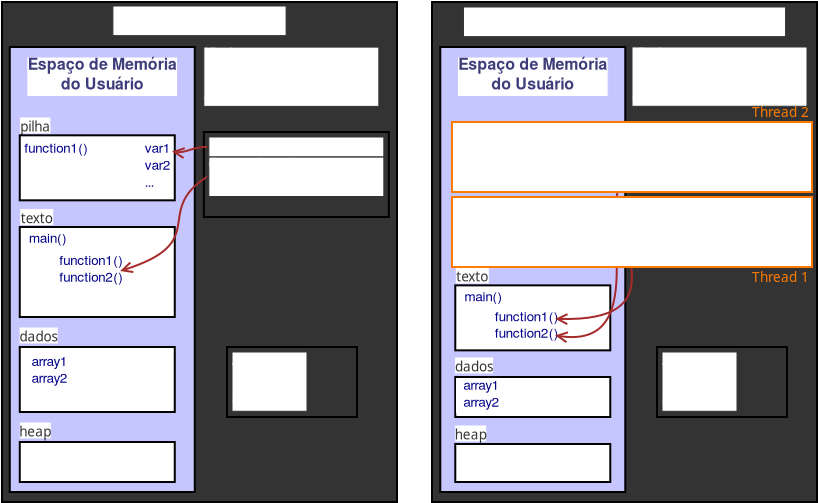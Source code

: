 <?xml version="1.0" encoding="UTF-8"?>
<dia:diagram xmlns:dia="http://www.lysator.liu.se/~alla/dia/">
  <dia:layer name="Segundo Plano" visible="true" active="true">
    <dia:object type="Flowchart - Box" version="0" id="O0">
      <dia:attribute name="obj_pos">
        <dia:point val="28,-1.25"/>
      </dia:attribute>
      <dia:attribute name="obj_bb">
        <dia:rectangle val="27.95,-1.3;47.3,23.8"/>
      </dia:attribute>
      <dia:attribute name="elem_corner">
        <dia:point val="28,-1.25"/>
      </dia:attribute>
      <dia:attribute name="elem_width">
        <dia:real val="19.25"/>
      </dia:attribute>
      <dia:attribute name="elem_height">
        <dia:real val="25"/>
      </dia:attribute>
      <dia:attribute name="border_width">
        <dia:real val="0.1"/>
      </dia:attribute>
      <dia:attribute name="inner_color">
        <dia:color val="#333333"/>
      </dia:attribute>
      <dia:attribute name="show_background">
        <dia:boolean val="true"/>
      </dia:attribute>
      <dia:attribute name="padding">
        <dia:real val="0.5"/>
      </dia:attribute>
      <dia:attribute name="text">
        <dia:composite type="text">
          <dia:attribute name="string">
            <dia:string>##</dia:string>
          </dia:attribute>
          <dia:attribute name="font">
            <dia:font family="sans" style="0" name="Helvetica"/>
          </dia:attribute>
          <dia:attribute name="height">
            <dia:real val="0.8"/>
          </dia:attribute>
          <dia:attribute name="pos">
            <dia:point val="37.625,11.445"/>
          </dia:attribute>
          <dia:attribute name="color">
            <dia:color val="#ffffff"/>
          </dia:attribute>
          <dia:attribute name="alignment">
            <dia:enum val="1"/>
          </dia:attribute>
        </dia:composite>
      </dia:attribute>
    </dia:object>
    <dia:object type="Flowchart - Box" version="0" id="O1">
      <dia:attribute name="obj_pos">
        <dia:point val="38,1"/>
      </dia:attribute>
      <dia:attribute name="obj_bb">
        <dia:rectangle val="38,1;46.75,3.963"/>
      </dia:attribute>
      <dia:attribute name="elem_corner">
        <dia:point val="38,1"/>
      </dia:attribute>
      <dia:attribute name="elem_width">
        <dia:real val="8.75"/>
      </dia:attribute>
      <dia:attribute name="elem_height">
        <dia:real val="2.963"/>
      </dia:attribute>
      <dia:attribute name="border_width">
        <dia:real val="1.175e-38"/>
      </dia:attribute>
      <dia:attribute name="border_color">
        <dia:color val="#333333"/>
      </dia:attribute>
      <dia:attribute name="show_background">
        <dia:boolean val="false"/>
      </dia:attribute>
      <dia:attribute name="padding">
        <dia:real val="0"/>
      </dia:attribute>
      <dia:attribute name="text">
        <dia:composite type="text">
          <dia:attribute name="string">
            <dia:string>#ID de processo
ID de usuário
...#</dia:string>
          </dia:attribute>
          <dia:attribute name="font">
            <dia:font family="FreeSans" style="64" name="Courier"/>
          </dia:attribute>
          <dia:attribute name="height">
            <dia:real val="0.988"/>
          </dia:attribute>
          <dia:attribute name="pos">
            <dia:point val="38,1.712"/>
          </dia:attribute>
          <dia:attribute name="color">
            <dia:color val="#ffffff"/>
          </dia:attribute>
          <dia:attribute name="alignment">
            <dia:enum val="0"/>
          </dia:attribute>
        </dia:composite>
      </dia:attribute>
    </dia:object>
    <dia:group>
      <dia:object type="Flowchart - Box" version="0" id="O2">
        <dia:attribute name="obj_pos">
          <dia:point val="38.25,5.262"/>
        </dia:attribute>
        <dia:attribute name="obj_bb">
          <dia:rectangle val="38.2,5.212;46.8,8.062"/>
        </dia:attribute>
        <dia:attribute name="elem_corner">
          <dia:point val="38.25,5.262"/>
        </dia:attribute>
        <dia:attribute name="elem_width">
          <dia:real val="8.5"/>
        </dia:attribute>
        <dia:attribute name="elem_height">
          <dia:real val="2.75"/>
        </dia:attribute>
        <dia:attribute name="border_width">
          <dia:real val="0.1"/>
        </dia:attribute>
        <dia:attribute name="inner_color">
          <dia:color val="#333333"/>
        </dia:attribute>
        <dia:attribute name="show_background">
          <dia:boolean val="true"/>
        </dia:attribute>
        <dia:attribute name="padding">
          <dia:real val="0.5"/>
        </dia:attribute>
        <dia:attribute name="text">
          <dia:composite type="text">
            <dia:attribute name="string">
              <dia:string>##</dia:string>
            </dia:attribute>
            <dia:attribute name="font">
              <dia:font family="sans" style="0" name="Helvetica"/>
            </dia:attribute>
            <dia:attribute name="height">
              <dia:real val="0.8"/>
            </dia:attribute>
            <dia:attribute name="pos">
              <dia:point val="42.5,6.832"/>
            </dia:attribute>
            <dia:attribute name="color">
              <dia:color val="#ffffff"/>
            </dia:attribute>
            <dia:attribute name="alignment">
              <dia:enum val="1"/>
            </dia:attribute>
          </dia:composite>
        </dia:attribute>
      </dia:object>
      <dia:object type="Flowchart - Box" version="0" id="O3">
        <dia:attribute name="obj_pos">
          <dia:point val="38.5,6.262"/>
        </dia:attribute>
        <dia:attribute name="obj_bb">
          <dia:rectangle val="38.5,6.262;46.5,7.814"/>
        </dia:attribute>
        <dia:attribute name="elem_corner">
          <dia:point val="38.5,6.262"/>
        </dia:attribute>
        <dia:attribute name="elem_width">
          <dia:real val="8"/>
        </dia:attribute>
        <dia:attribute name="elem_height">
          <dia:real val="1.552"/>
        </dia:attribute>
        <dia:attribute name="border_width">
          <dia:real val="1.175e-38"/>
        </dia:attribute>
        <dia:attribute name="border_color">
          <dia:color val="#333333"/>
        </dia:attribute>
        <dia:attribute name="show_background">
          <dia:boolean val="false"/>
        </dia:attribute>
        <dia:attribute name="padding">
          <dia:real val="0"/>
        </dia:attribute>
        <dia:attribute name="text">
          <dia:composite type="text">
            <dia:attribute name="string">
              <dia:string>#Contador de programa
Registradores#</dia:string>
            </dia:attribute>
            <dia:attribute name="font">
              <dia:font family="FreeSans" style="64" name="Courier"/>
            </dia:attribute>
            <dia:attribute name="height">
              <dia:real val="0.776"/>
            </dia:attribute>
            <dia:attribute name="pos">
              <dia:point val="38.5,6.822"/>
            </dia:attribute>
            <dia:attribute name="color">
              <dia:color val="#ffffff"/>
            </dia:attribute>
            <dia:attribute name="alignment">
              <dia:enum val="0"/>
            </dia:attribute>
          </dia:composite>
        </dia:attribute>
      </dia:object>
      <dia:object type="Flowchart - Box" version="0" id="O4">
        <dia:attribute name="obj_pos">
          <dia:point val="38.5,5.512"/>
        </dia:attribute>
        <dia:attribute name="obj_bb">
          <dia:rectangle val="38.5,5.512;46.5,6.288"/>
        </dia:attribute>
        <dia:attribute name="elem_corner">
          <dia:point val="38.5,5.512"/>
        </dia:attribute>
        <dia:attribute name="elem_width">
          <dia:real val="8"/>
        </dia:attribute>
        <dia:attribute name="elem_height">
          <dia:real val="0.776"/>
        </dia:attribute>
        <dia:attribute name="border_width">
          <dia:real val="1.175e-38"/>
        </dia:attribute>
        <dia:attribute name="border_color">
          <dia:color val="#333333"/>
        </dia:attribute>
        <dia:attribute name="show_background">
          <dia:boolean val="false"/>
        </dia:attribute>
        <dia:attribute name="padding">
          <dia:real val="0"/>
        </dia:attribute>
        <dia:attribute name="text">
          <dia:composite type="text">
            <dia:attribute name="string">
              <dia:string>#Ponteiro de pilha#</dia:string>
            </dia:attribute>
            <dia:attribute name="font">
              <dia:font family="FreeSans" style="64" name="Courier"/>
            </dia:attribute>
            <dia:attribute name="height">
              <dia:real val="0.776"/>
            </dia:attribute>
            <dia:attribute name="pos">
              <dia:point val="38.5,6.072"/>
            </dia:attribute>
            <dia:attribute name="color">
              <dia:color val="#ffffff"/>
            </dia:attribute>
            <dia:attribute name="alignment">
              <dia:enum val="0"/>
            </dia:attribute>
          </dia:composite>
        </dia:attribute>
      </dia:object>
    </dia:group>
    <dia:group>
      <dia:object type="Flowchart - Box" version="0" id="O5">
        <dia:attribute name="obj_pos">
          <dia:point val="38.25,9"/>
        </dia:attribute>
        <dia:attribute name="obj_bb">
          <dia:rectangle val="38.2,8.95;46.8,11.8"/>
        </dia:attribute>
        <dia:attribute name="elem_corner">
          <dia:point val="38.25,9"/>
        </dia:attribute>
        <dia:attribute name="elem_width">
          <dia:real val="8.5"/>
        </dia:attribute>
        <dia:attribute name="elem_height">
          <dia:real val="2.75"/>
        </dia:attribute>
        <dia:attribute name="border_width">
          <dia:real val="0.1"/>
        </dia:attribute>
        <dia:attribute name="inner_color">
          <dia:color val="#333333"/>
        </dia:attribute>
        <dia:attribute name="show_background">
          <dia:boolean val="true"/>
        </dia:attribute>
        <dia:attribute name="padding">
          <dia:real val="0.5"/>
        </dia:attribute>
        <dia:attribute name="text">
          <dia:composite type="text">
            <dia:attribute name="string">
              <dia:string>##</dia:string>
            </dia:attribute>
            <dia:attribute name="font">
              <dia:font family="sans" style="0" name="Helvetica"/>
            </dia:attribute>
            <dia:attribute name="height">
              <dia:real val="0.8"/>
            </dia:attribute>
            <dia:attribute name="pos">
              <dia:point val="42.5,10.57"/>
            </dia:attribute>
            <dia:attribute name="color">
              <dia:color val="#ffffff"/>
            </dia:attribute>
            <dia:attribute name="alignment">
              <dia:enum val="1"/>
            </dia:attribute>
          </dia:composite>
        </dia:attribute>
      </dia:object>
      <dia:object type="Flowchart - Box" version="0" id="O6">
        <dia:attribute name="obj_pos">
          <dia:point val="38.5,10"/>
        </dia:attribute>
        <dia:attribute name="obj_bb">
          <dia:rectangle val="38.5,10;46.5,11.552"/>
        </dia:attribute>
        <dia:attribute name="elem_corner">
          <dia:point val="38.5,10"/>
        </dia:attribute>
        <dia:attribute name="elem_width">
          <dia:real val="8"/>
        </dia:attribute>
        <dia:attribute name="elem_height">
          <dia:real val="1.552"/>
        </dia:attribute>
        <dia:attribute name="border_width">
          <dia:real val="1.175e-38"/>
        </dia:attribute>
        <dia:attribute name="border_color">
          <dia:color val="#333333"/>
        </dia:attribute>
        <dia:attribute name="show_background">
          <dia:boolean val="false"/>
        </dia:attribute>
        <dia:attribute name="padding">
          <dia:real val="0"/>
        </dia:attribute>
        <dia:attribute name="text">
          <dia:composite type="text">
            <dia:attribute name="string">
              <dia:string>#Contador de programa
Registradores#</dia:string>
            </dia:attribute>
            <dia:attribute name="font">
              <dia:font family="FreeSans" style="64" name="Courier"/>
            </dia:attribute>
            <dia:attribute name="height">
              <dia:real val="0.776"/>
            </dia:attribute>
            <dia:attribute name="pos">
              <dia:point val="38.5,10.56"/>
            </dia:attribute>
            <dia:attribute name="color">
              <dia:color val="#ffffff"/>
            </dia:attribute>
            <dia:attribute name="alignment">
              <dia:enum val="0"/>
            </dia:attribute>
          </dia:composite>
        </dia:attribute>
      </dia:object>
      <dia:object type="Flowchart - Box" version="0" id="O7">
        <dia:attribute name="obj_pos">
          <dia:point val="38.5,9.25"/>
        </dia:attribute>
        <dia:attribute name="obj_bb">
          <dia:rectangle val="38.5,9.25;46.5,10.026"/>
        </dia:attribute>
        <dia:attribute name="elem_corner">
          <dia:point val="38.5,9.25"/>
        </dia:attribute>
        <dia:attribute name="elem_width">
          <dia:real val="8"/>
        </dia:attribute>
        <dia:attribute name="elem_height">
          <dia:real val="0.776"/>
        </dia:attribute>
        <dia:attribute name="border_width">
          <dia:real val="1.175e-38"/>
        </dia:attribute>
        <dia:attribute name="border_color">
          <dia:color val="#333333"/>
        </dia:attribute>
        <dia:attribute name="show_background">
          <dia:boolean val="false"/>
        </dia:attribute>
        <dia:attribute name="padding">
          <dia:real val="0"/>
        </dia:attribute>
        <dia:attribute name="text">
          <dia:composite type="text">
            <dia:attribute name="string">
              <dia:string>#Ponteiro de pilha#</dia:string>
            </dia:attribute>
            <dia:attribute name="font">
              <dia:font family="FreeSans" style="64" name="Courier"/>
            </dia:attribute>
            <dia:attribute name="height">
              <dia:real val="0.776"/>
            </dia:attribute>
            <dia:attribute name="pos">
              <dia:point val="38.5,9.81"/>
            </dia:attribute>
            <dia:attribute name="color">
              <dia:color val="#ffffff"/>
            </dia:attribute>
            <dia:attribute name="alignment">
              <dia:enum val="0"/>
            </dia:attribute>
          </dia:composite>
        </dia:attribute>
      </dia:object>
    </dia:group>
    <dia:group>
      <dia:object type="Flowchart - Box" version="0" id="O8">
        <dia:attribute name="obj_pos">
          <dia:point val="39.25,16"/>
        </dia:attribute>
        <dia:attribute name="obj_bb">
          <dia:rectangle val="39.2,15.95;45.8,19.55"/>
        </dia:attribute>
        <dia:attribute name="elem_corner">
          <dia:point val="39.25,16"/>
        </dia:attribute>
        <dia:attribute name="elem_width">
          <dia:real val="6.5"/>
        </dia:attribute>
        <dia:attribute name="elem_height">
          <dia:real val="3.5"/>
        </dia:attribute>
        <dia:attribute name="border_width">
          <dia:real val="0.1"/>
        </dia:attribute>
        <dia:attribute name="inner_color">
          <dia:color val="#333333"/>
        </dia:attribute>
        <dia:attribute name="show_background">
          <dia:boolean val="true"/>
        </dia:attribute>
        <dia:attribute name="padding">
          <dia:real val="0.5"/>
        </dia:attribute>
        <dia:attribute name="text">
          <dia:composite type="text">
            <dia:attribute name="string">
              <dia:string>##</dia:string>
            </dia:attribute>
            <dia:attribute name="font">
              <dia:font family="sans" style="0" name="Helvetica"/>
            </dia:attribute>
            <dia:attribute name="height">
              <dia:real val="0.8"/>
            </dia:attribute>
            <dia:attribute name="pos">
              <dia:point val="42.5,17.945"/>
            </dia:attribute>
            <dia:attribute name="color">
              <dia:color val="#ffffff"/>
            </dia:attribute>
            <dia:attribute name="alignment">
              <dia:enum val="1"/>
            </dia:attribute>
          </dia:composite>
        </dia:attribute>
      </dia:object>
      <dia:object type="Flowchart - Box" version="0" id="O9">
        <dia:attribute name="obj_pos">
          <dia:point val="39.5,16.25"/>
        </dia:attribute>
        <dia:attribute name="obj_bb">
          <dia:rectangle val="39.5,16.25;43.25,19.213"/>
        </dia:attribute>
        <dia:attribute name="elem_corner">
          <dia:point val="39.5,16.25"/>
        </dia:attribute>
        <dia:attribute name="elem_width">
          <dia:real val="3.75"/>
        </dia:attribute>
        <dia:attribute name="elem_height">
          <dia:real val="2.963"/>
        </dia:attribute>
        <dia:attribute name="border_width">
          <dia:real val="1.175e-38"/>
        </dia:attribute>
        <dia:attribute name="border_color">
          <dia:color val="#333333"/>
        </dia:attribute>
        <dia:attribute name="show_background">
          <dia:boolean val="false"/>
        </dia:attribute>
        <dia:attribute name="padding">
          <dia:real val="0"/>
        </dia:attribute>
        <dia:attribute name="text">
          <dia:composite type="text">
            <dia:attribute name="string">
              <dia:string>#Arquivos
Locks
Sockets#</dia:string>
            </dia:attribute>
            <dia:attribute name="font">
              <dia:font family="FreeSans" style="64" name="Courier"/>
            </dia:attribute>
            <dia:attribute name="height">
              <dia:real val="0.988"/>
            </dia:attribute>
            <dia:attribute name="pos">
              <dia:point val="39.5,16.962"/>
            </dia:attribute>
            <dia:attribute name="color">
              <dia:color val="#ffffff"/>
            </dia:attribute>
            <dia:attribute name="alignment">
              <dia:enum val="0"/>
            </dia:attribute>
          </dia:composite>
        </dia:attribute>
      </dia:object>
    </dia:group>
    <dia:object type="Flowchart - Box" version="0" id="O10">
      <dia:attribute name="obj_pos">
        <dia:point val="29.573,-1"/>
      </dia:attribute>
      <dia:attribute name="obj_bb">
        <dia:rectangle val="29.573,-1;45.678,0.482"/>
      </dia:attribute>
      <dia:attribute name="elem_corner">
        <dia:point val="29.573,-1"/>
      </dia:attribute>
      <dia:attribute name="elem_width">
        <dia:real val="16.105"/>
      </dia:attribute>
      <dia:attribute name="elem_height">
        <dia:real val="1.482"/>
      </dia:attribute>
      <dia:attribute name="border_width">
        <dia:real val="1.175e-38"/>
      </dia:attribute>
      <dia:attribute name="border_color">
        <dia:color val="#333333"/>
      </dia:attribute>
      <dia:attribute name="show_background">
        <dia:boolean val="false"/>
      </dia:attribute>
      <dia:attribute name="padding">
        <dia:real val="0"/>
      </dia:attribute>
      <dia:attribute name="text">
        <dia:composite type="text">
          <dia:attribute name="string">
            <dia:string>#Processo UNIX com threads#</dia:string>
          </dia:attribute>
          <dia:attribute name="font">
            <dia:font family="FreeSans" style="64" name="Courier"/>
          </dia:attribute>
          <dia:attribute name="height">
            <dia:real val="1.482"/>
          </dia:attribute>
          <dia:attribute name="pos">
            <dia:point val="29.573,0.068"/>
          </dia:attribute>
          <dia:attribute name="color">
            <dia:color val="#ffffff"/>
          </dia:attribute>
          <dia:attribute name="alignment">
            <dia:enum val="0"/>
          </dia:attribute>
        </dia:composite>
      </dia:attribute>
    </dia:object>
    <dia:object type="Flowchart - Box" version="0" id="O11">
      <dia:attribute name="obj_pos">
        <dia:point val="28.414,1"/>
      </dia:attribute>
      <dia:attribute name="obj_bb">
        <dia:rectangle val="28.364,0.95;37.714,23.3"/>
      </dia:attribute>
      <dia:attribute name="elem_corner">
        <dia:point val="28.414,1"/>
      </dia:attribute>
      <dia:attribute name="elem_width">
        <dia:real val="9.25"/>
      </dia:attribute>
      <dia:attribute name="elem_height">
        <dia:real val="22.25"/>
      </dia:attribute>
      <dia:attribute name="border_width">
        <dia:real val="0.1"/>
      </dia:attribute>
      <dia:attribute name="inner_color">
        <dia:color val="#c6c6ff"/>
      </dia:attribute>
      <dia:attribute name="show_background">
        <dia:boolean val="true"/>
      </dia:attribute>
      <dia:attribute name="padding">
        <dia:real val="0.5"/>
      </dia:attribute>
      <dia:attribute name="text">
        <dia:composite type="text">
          <dia:attribute name="string">
            <dia:string>##</dia:string>
          </dia:attribute>
          <dia:attribute name="font">
            <dia:font family="sans" style="0" name="Helvetica"/>
          </dia:attribute>
          <dia:attribute name="height">
            <dia:real val="0.8"/>
          </dia:attribute>
          <dia:attribute name="pos">
            <dia:point val="33.039,12.32"/>
          </dia:attribute>
          <dia:attribute name="color">
            <dia:color val="#000000"/>
          </dia:attribute>
          <dia:attribute name="alignment">
            <dia:enum val="1"/>
          </dia:attribute>
        </dia:composite>
      </dia:attribute>
    </dia:object>
    <dia:object type="Flowchart - Box" version="0" id="O12">
      <dia:attribute name="obj_pos">
        <dia:point val="29.27,1.5"/>
      </dia:attribute>
      <dia:attribute name="obj_bb">
        <dia:rectangle val="29.27,1.5;36.807,3.476"/>
      </dia:attribute>
      <dia:attribute name="elem_corner">
        <dia:point val="29.27,1.5"/>
      </dia:attribute>
      <dia:attribute name="elem_width">
        <dia:real val="7.537"/>
      </dia:attribute>
      <dia:attribute name="elem_height">
        <dia:real val="1.976"/>
      </dia:attribute>
      <dia:attribute name="border_width">
        <dia:real val="1.175e-38"/>
      </dia:attribute>
      <dia:attribute name="border_color">
        <dia:color val="#c6c6ff"/>
      </dia:attribute>
      <dia:attribute name="show_background">
        <dia:boolean val="false"/>
      </dia:attribute>
      <dia:attribute name="padding">
        <dia:real val="0"/>
      </dia:attribute>
      <dia:attribute name="text">
        <dia:composite type="text">
          <dia:attribute name="string">
            <dia:string>#Espaço de Memória
do Usuário#</dia:string>
          </dia:attribute>
          <dia:attribute name="font">
            <dia:font family="FreeSans" style="64" name="Courier"/>
          </dia:attribute>
          <dia:attribute name="height">
            <dia:real val="0.988"/>
          </dia:attribute>
          <dia:attribute name="pos">
            <dia:point val="33.039,2.212"/>
          </dia:attribute>
          <dia:attribute name="color">
            <dia:color val="#3d3d7c"/>
          </dia:attribute>
          <dia:attribute name="alignment">
            <dia:enum val="1"/>
          </dia:attribute>
        </dia:composite>
      </dia:attribute>
    </dia:object>
    <dia:group>
      <dia:object type="Flowchart - Box" version="0" id="O13">
        <dia:attribute name="obj_pos">
          <dia:point val="29.164,17.5"/>
        </dia:attribute>
        <dia:attribute name="obj_bb">
          <dia:rectangle val="29.114,17.45;36.964,19.55"/>
        </dia:attribute>
        <dia:attribute name="elem_corner">
          <dia:point val="29.164,17.5"/>
        </dia:attribute>
        <dia:attribute name="elem_width">
          <dia:real val="7.75"/>
        </dia:attribute>
        <dia:attribute name="elem_height">
          <dia:real val="2"/>
        </dia:attribute>
        <dia:attribute name="show_background">
          <dia:boolean val="true"/>
        </dia:attribute>
        <dia:attribute name="padding">
          <dia:real val="0.5"/>
        </dia:attribute>
        <dia:attribute name="text">
          <dia:composite type="text">
            <dia:attribute name="string">
              <dia:string>##</dia:string>
            </dia:attribute>
            <dia:attribute name="font">
              <dia:font family="sans" style="0" name="Helvetica"/>
            </dia:attribute>
            <dia:attribute name="height">
              <dia:real val="0.8"/>
            </dia:attribute>
            <dia:attribute name="pos">
              <dia:point val="33.039,18.695"/>
            </dia:attribute>
            <dia:attribute name="color">
              <dia:color val="#000000"/>
            </dia:attribute>
            <dia:attribute name="alignment">
              <dia:enum val="1"/>
            </dia:attribute>
          </dia:composite>
        </dia:attribute>
      </dia:object>
      <dia:group>
        <dia:object type="Flowchart - Box" version="0" id="O14">
          <dia:attribute name="obj_pos">
            <dia:point val="29.228,17.597"/>
          </dia:attribute>
          <dia:attribute name="obj_bb">
            <dia:rectangle val="29.228,17.597;31.728,19.291"/>
          </dia:attribute>
          <dia:attribute name="elem_corner">
            <dia:point val="29.228,17.597"/>
          </dia:attribute>
          <dia:attribute name="elem_width">
            <dia:real val="2.5"/>
          </dia:attribute>
          <dia:attribute name="elem_height">
            <dia:real val="1.693"/>
          </dia:attribute>
          <dia:attribute name="border_width">
            <dia:real val="1.175e-38"/>
          </dia:attribute>
          <dia:attribute name="border_color">
            <dia:color val="#ffffff"/>
          </dia:attribute>
          <dia:attribute name="show_background">
            <dia:boolean val="false"/>
          </dia:attribute>
          <dia:attribute name="padding">
            <dia:real val="0"/>
          </dia:attribute>
          <dia:attribute name="text">
            <dia:composite type="text">
              <dia:attribute name="string">
                <dia:string>#array1
array2#</dia:string>
              </dia:attribute>
              <dia:attribute name="font">
                <dia:font family="FreeSans" style="0" name="Courier"/>
              </dia:attribute>
              <dia:attribute name="height">
                <dia:real val="0.847"/>
              </dia:attribute>
              <dia:attribute name="pos">
                <dia:point val="30.478,18.207"/>
              </dia:attribute>
              <dia:attribute name="color">
                <dia:color val="#000088"/>
              </dia:attribute>
              <dia:attribute name="alignment">
                <dia:enum val="1"/>
              </dia:attribute>
            </dia:composite>
          </dia:attribute>
        </dia:object>
        <dia:object type="Flowchart - Box" version="0" id="O15">
          <dia:attribute name="obj_pos">
            <dia:point val="29.164,16.5"/>
          </dia:attribute>
          <dia:attribute name="obj_bb">
            <dia:rectangle val="29.164,16.5;31.046,17.347"/>
          </dia:attribute>
          <dia:attribute name="elem_corner">
            <dia:point val="29.164,16.5"/>
          </dia:attribute>
          <dia:attribute name="elem_width">
            <dia:real val="1.882"/>
          </dia:attribute>
          <dia:attribute name="elem_height">
            <dia:real val="0.847"/>
          </dia:attribute>
          <dia:attribute name="border_width">
            <dia:real val="1.175e-38"/>
          </dia:attribute>
          <dia:attribute name="border_color">
            <dia:color val="#c6c6ff"/>
          </dia:attribute>
          <dia:attribute name="show_background">
            <dia:boolean val="false"/>
          </dia:attribute>
          <dia:attribute name="padding">
            <dia:real val="0"/>
          </dia:attribute>
          <dia:attribute name="text">
            <dia:composite type="text">
              <dia:attribute name="string">
                <dia:string>#dados#</dia:string>
              </dia:attribute>
              <dia:attribute name="font">
                <dia:font family="Ubuntu" style="48" name="Courier"/>
              </dia:attribute>
              <dia:attribute name="height">
                <dia:real val="0.847"/>
              </dia:attribute>
              <dia:attribute name="pos">
                <dia:point val="30.105,17.133"/>
              </dia:attribute>
              <dia:attribute name="color">
                <dia:color val="#333333"/>
              </dia:attribute>
              <dia:attribute name="alignment">
                <dia:enum val="1"/>
              </dia:attribute>
            </dia:composite>
          </dia:attribute>
        </dia:object>
      </dia:group>
    </dia:group>
    <dia:group>
      <dia:object type="Flowchart - Box" version="0" id="O16">
        <dia:attribute name="obj_pos">
          <dia:point val="29.164,20.85"/>
        </dia:attribute>
        <dia:attribute name="obj_bb">
          <dia:rectangle val="29.114,20.8;36.964,22.8"/>
        </dia:attribute>
        <dia:attribute name="elem_corner">
          <dia:point val="29.164,20.85"/>
        </dia:attribute>
        <dia:attribute name="elem_width">
          <dia:real val="7.75"/>
        </dia:attribute>
        <dia:attribute name="elem_height">
          <dia:real val="1.9"/>
        </dia:attribute>
        <dia:attribute name="show_background">
          <dia:boolean val="true"/>
        </dia:attribute>
        <dia:attribute name="padding">
          <dia:real val="0.5"/>
        </dia:attribute>
        <dia:attribute name="text">
          <dia:composite type="text">
            <dia:attribute name="string">
              <dia:string>##</dia:string>
            </dia:attribute>
            <dia:attribute name="font">
              <dia:font family="sans" style="0" name="Helvetica"/>
            </dia:attribute>
            <dia:attribute name="height">
              <dia:real val="0.8"/>
            </dia:attribute>
            <dia:attribute name="pos">
              <dia:point val="33.039,21.995"/>
            </dia:attribute>
            <dia:attribute name="color">
              <dia:color val="#000000"/>
            </dia:attribute>
            <dia:attribute name="alignment">
              <dia:enum val="1"/>
            </dia:attribute>
          </dia:composite>
        </dia:attribute>
      </dia:object>
      <dia:object type="Flowchart - Box" version="0" id="O17">
        <dia:attribute name="obj_pos">
          <dia:point val="29.164,19.9"/>
        </dia:attribute>
        <dia:attribute name="obj_bb">
          <dia:rectangle val="29.164,19.9;30.711,20.747"/>
        </dia:attribute>
        <dia:attribute name="elem_corner">
          <dia:point val="29.164,19.9"/>
        </dia:attribute>
        <dia:attribute name="elem_width">
          <dia:real val="1.547"/>
        </dia:attribute>
        <dia:attribute name="elem_height">
          <dia:real val="0.847"/>
        </dia:attribute>
        <dia:attribute name="border_width">
          <dia:real val="1.175e-38"/>
        </dia:attribute>
        <dia:attribute name="border_color">
          <dia:color val="#c6c6ff"/>
        </dia:attribute>
        <dia:attribute name="show_background">
          <dia:boolean val="false"/>
        </dia:attribute>
        <dia:attribute name="padding">
          <dia:real val="0"/>
        </dia:attribute>
        <dia:attribute name="text">
          <dia:composite type="text">
            <dia:attribute name="string">
              <dia:string>#heap#</dia:string>
            </dia:attribute>
            <dia:attribute name="font">
              <dia:font family="Ubuntu" style="48" name="Courier"/>
            </dia:attribute>
            <dia:attribute name="height">
              <dia:real val="0.847"/>
            </dia:attribute>
            <dia:attribute name="pos">
              <dia:point val="29.937,20.532"/>
            </dia:attribute>
            <dia:attribute name="color">
              <dia:color val="#333333"/>
            </dia:attribute>
            <dia:attribute name="alignment">
              <dia:enum val="1"/>
            </dia:attribute>
          </dia:composite>
        </dia:attribute>
      </dia:object>
    </dia:group>
    <dia:group>
      <dia:object type="Flowchart - Box" version="0" id="O18">
        <dia:attribute name="obj_pos">
          <dia:point val="29.164,12"/>
        </dia:attribute>
        <dia:attribute name="obj_bb">
          <dia:rectangle val="29.164,12;30.864,12.847"/>
        </dia:attribute>
        <dia:attribute name="elem_corner">
          <dia:point val="29.164,12"/>
        </dia:attribute>
        <dia:attribute name="elem_width">
          <dia:real val="1.701"/>
        </dia:attribute>
        <dia:attribute name="elem_height">
          <dia:real val="0.847"/>
        </dia:attribute>
        <dia:attribute name="border_width">
          <dia:real val="1.175e-38"/>
        </dia:attribute>
        <dia:attribute name="border_color">
          <dia:color val="#c6c6ff"/>
        </dia:attribute>
        <dia:attribute name="show_background">
          <dia:boolean val="false"/>
        </dia:attribute>
        <dia:attribute name="padding">
          <dia:real val="0"/>
        </dia:attribute>
        <dia:attribute name="text">
          <dia:composite type="text">
            <dia:attribute name="string">
              <dia:string>#texto#</dia:string>
            </dia:attribute>
            <dia:attribute name="font">
              <dia:font family="Ubuntu" style="48" name="Courier"/>
            </dia:attribute>
            <dia:attribute name="height">
              <dia:real val="0.847"/>
            </dia:attribute>
            <dia:attribute name="pos">
              <dia:point val="30.014,12.633"/>
            </dia:attribute>
            <dia:attribute name="color">
              <dia:color val="#333333"/>
            </dia:attribute>
            <dia:attribute name="alignment">
              <dia:enum val="1"/>
            </dia:attribute>
          </dia:composite>
        </dia:attribute>
      </dia:object>
      <dia:group>
        <dia:object type="Flowchart - Box" version="0" id="O19">
          <dia:attribute name="obj_pos">
            <dia:point val="29.164,12.918"/>
          </dia:attribute>
          <dia:attribute name="obj_bb">
            <dia:rectangle val="29.114,12.868;36.964,16.218"/>
          </dia:attribute>
          <dia:attribute name="elem_corner">
            <dia:point val="29.164,12.918"/>
          </dia:attribute>
          <dia:attribute name="elem_width">
            <dia:real val="7.75"/>
          </dia:attribute>
          <dia:attribute name="elem_height">
            <dia:real val="3.25"/>
          </dia:attribute>
          <dia:attribute name="show_background">
            <dia:boolean val="true"/>
          </dia:attribute>
          <dia:attribute name="padding">
            <dia:real val="0.5"/>
          </dia:attribute>
          <dia:attribute name="text">
            <dia:composite type="text">
              <dia:attribute name="string">
                <dia:string>##</dia:string>
              </dia:attribute>
              <dia:attribute name="font">
                <dia:font family="sans" style="0" name="Helvetica"/>
              </dia:attribute>
              <dia:attribute name="height">
                <dia:real val="0.8"/>
              </dia:attribute>
              <dia:attribute name="pos">
                <dia:point val="33.039,14.738"/>
              </dia:attribute>
              <dia:attribute name="color">
                <dia:color val="#000000"/>
              </dia:attribute>
              <dia:attribute name="alignment">
                <dia:enum val="1"/>
              </dia:attribute>
            </dia:composite>
          </dia:attribute>
        </dia:object>
        <dia:group>
          <dia:object type="Flowchart - Box" version="0" id="O20">
            <dia:attribute name="obj_pos">
              <dia:point val="29.414,13.168"/>
            </dia:attribute>
            <dia:attribute name="obj_bb">
              <dia:rectangle val="29.414,13.168;31.734,14.015"/>
            </dia:attribute>
            <dia:attribute name="elem_corner">
              <dia:point val="29.414,13.168"/>
            </dia:attribute>
            <dia:attribute name="elem_width">
              <dia:real val="2.32"/>
            </dia:attribute>
            <dia:attribute name="elem_height">
              <dia:real val="0.847"/>
            </dia:attribute>
            <dia:attribute name="border_width">
              <dia:real val="1.175e-38"/>
            </dia:attribute>
            <dia:attribute name="border_color">
              <dia:color val="#ffffff"/>
            </dia:attribute>
            <dia:attribute name="show_background">
              <dia:boolean val="false"/>
            </dia:attribute>
            <dia:attribute name="padding">
              <dia:real val="0"/>
            </dia:attribute>
            <dia:attribute name="text">
              <dia:composite type="text">
                <dia:attribute name="string">
                  <dia:string>#main()#</dia:string>
                </dia:attribute>
                <dia:attribute name="font">
                  <dia:font family="FreeSans" style="0" name="Courier"/>
                </dia:attribute>
                <dia:attribute name="height">
                  <dia:real val="0.847"/>
                </dia:attribute>
                <dia:attribute name="pos">
                  <dia:point val="30.574,13.778"/>
                </dia:attribute>
                <dia:attribute name="color">
                  <dia:color val="#000088"/>
                </dia:attribute>
                <dia:attribute name="alignment">
                  <dia:enum val="1"/>
                </dia:attribute>
              </dia:composite>
            </dia:attribute>
          </dia:object>
          <dia:group>
            <dia:object type="Flowchart - Box" version="0" id="O21">
              <dia:attribute name="obj_pos">
                <dia:point val="31.164,14.168"/>
              </dia:attribute>
              <dia:attribute name="obj_bb">
                <dia:rectangle val="31.164,14.168;34.321,15.015"/>
              </dia:attribute>
              <dia:attribute name="elem_corner">
                <dia:point val="31.164,14.168"/>
              </dia:attribute>
              <dia:attribute name="elem_width">
                <dia:real val="3.157"/>
              </dia:attribute>
              <dia:attribute name="elem_height">
                <dia:real val="0.847"/>
              </dia:attribute>
              <dia:attribute name="border_width">
                <dia:real val="1.175e-38"/>
              </dia:attribute>
              <dia:attribute name="border_color">
                <dia:color val="#ffffff"/>
              </dia:attribute>
              <dia:attribute name="show_background">
                <dia:boolean val="false"/>
              </dia:attribute>
              <dia:attribute name="padding">
                <dia:real val="0"/>
              </dia:attribute>
              <dia:attribute name="text">
                <dia:composite type="text">
                  <dia:attribute name="string">
                    <dia:string>#function1()#</dia:string>
                  </dia:attribute>
                  <dia:attribute name="font">
                    <dia:font family="FreeSans" style="0" name="Courier"/>
                  </dia:attribute>
                  <dia:attribute name="height">
                    <dia:real val="0.847"/>
                  </dia:attribute>
                  <dia:attribute name="pos">
                    <dia:point val="32.742,14.778"/>
                  </dia:attribute>
                  <dia:attribute name="color">
                    <dia:color val="#000088"/>
                  </dia:attribute>
                  <dia:attribute name="alignment">
                    <dia:enum val="1"/>
                  </dia:attribute>
                </dia:composite>
              </dia:attribute>
            </dia:object>
            <dia:object type="Flowchart - Box" version="0" id="O22">
              <dia:attribute name="obj_pos">
                <dia:point val="31.164,15"/>
              </dia:attribute>
              <dia:attribute name="obj_bb">
                <dia:rectangle val="31.164,15;34.321,15.847"/>
              </dia:attribute>
              <dia:attribute name="elem_corner">
                <dia:point val="31.164,15"/>
              </dia:attribute>
              <dia:attribute name="elem_width">
                <dia:real val="3.157"/>
              </dia:attribute>
              <dia:attribute name="elem_height">
                <dia:real val="0.847"/>
              </dia:attribute>
              <dia:attribute name="border_width">
                <dia:real val="1.175e-38"/>
              </dia:attribute>
              <dia:attribute name="border_color">
                <dia:color val="#ffffff"/>
              </dia:attribute>
              <dia:attribute name="show_background">
                <dia:boolean val="false"/>
              </dia:attribute>
              <dia:attribute name="padding">
                <dia:real val="0"/>
              </dia:attribute>
              <dia:attribute name="text">
                <dia:composite type="text">
                  <dia:attribute name="string">
                    <dia:string>#function2()#</dia:string>
                  </dia:attribute>
                  <dia:attribute name="font">
                    <dia:font family="FreeSans" style="0" name="Courier"/>
                  </dia:attribute>
                  <dia:attribute name="height">
                    <dia:real val="0.847"/>
                  </dia:attribute>
                  <dia:attribute name="pos">
                    <dia:point val="32.742,15.61"/>
                  </dia:attribute>
                  <dia:attribute name="color">
                    <dia:color val="#000088"/>
                  </dia:attribute>
                  <dia:attribute name="alignment">
                    <dia:enum val="1"/>
                  </dia:attribute>
                </dia:composite>
              </dia:attribute>
            </dia:object>
          </dia:group>
        </dia:group>
      </dia:group>
    </dia:group>
    <dia:object type="Flowchart - Box" version="0" id="O23">
      <dia:attribute name="obj_pos">
        <dia:point val="29.164,4.762"/>
      </dia:attribute>
      <dia:attribute name="obj_bb">
        <dia:rectangle val="29.164,4.762;30.711,5.609"/>
      </dia:attribute>
      <dia:attribute name="elem_corner">
        <dia:point val="29.164,4.762"/>
      </dia:attribute>
      <dia:attribute name="elem_width">
        <dia:real val="1.547"/>
      </dia:attribute>
      <dia:attribute name="elem_height">
        <dia:real val="0.847"/>
      </dia:attribute>
      <dia:attribute name="border_width">
        <dia:real val="1.175e-38"/>
      </dia:attribute>
      <dia:attribute name="border_color">
        <dia:color val="#c6c6ff"/>
      </dia:attribute>
      <dia:attribute name="show_background">
        <dia:boolean val="false"/>
      </dia:attribute>
      <dia:attribute name="padding">
        <dia:real val="0"/>
      </dia:attribute>
      <dia:attribute name="text">
        <dia:composite type="text">
          <dia:attribute name="string">
            <dia:string>#pilha#</dia:string>
          </dia:attribute>
          <dia:attribute name="font">
            <dia:font family="Ubuntu" style="48" name="Courier"/>
          </dia:attribute>
          <dia:attribute name="height">
            <dia:real val="0.847"/>
          </dia:attribute>
          <dia:attribute name="pos">
            <dia:point val="29.164,5.395"/>
          </dia:attribute>
          <dia:attribute name="color">
            <dia:color val="#333333"/>
          </dia:attribute>
          <dia:attribute name="alignment">
            <dia:enum val="0"/>
          </dia:attribute>
        </dia:composite>
      </dia:attribute>
    </dia:object>
    <dia:group>
      <dia:object type="Flowchart - Box" version="0" id="O24">
        <dia:attribute name="obj_pos">
          <dia:point val="29.164,5.678"/>
        </dia:attribute>
        <dia:attribute name="obj_bb">
          <dia:rectangle val="29.114,5.628;36.964,8.062"/>
        </dia:attribute>
        <dia:attribute name="elem_corner">
          <dia:point val="29.164,5.678"/>
        </dia:attribute>
        <dia:attribute name="elem_width">
          <dia:real val="7.75"/>
        </dia:attribute>
        <dia:attribute name="elem_height">
          <dia:real val="2.334"/>
        </dia:attribute>
        <dia:attribute name="show_background">
          <dia:boolean val="true"/>
        </dia:attribute>
        <dia:attribute name="padding">
          <dia:real val="0.5"/>
        </dia:attribute>
        <dia:attribute name="text">
          <dia:composite type="text">
            <dia:attribute name="string">
              <dia:string>##</dia:string>
            </dia:attribute>
            <dia:attribute name="font">
              <dia:font family="sans" style="0" name="Helvetica"/>
            </dia:attribute>
            <dia:attribute name="height">
              <dia:real val="0.8"/>
            </dia:attribute>
            <dia:attribute name="pos">
              <dia:point val="33.039,7.04"/>
            </dia:attribute>
            <dia:attribute name="color">
              <dia:color val="#000000"/>
            </dia:attribute>
            <dia:attribute name="alignment">
              <dia:enum val="1"/>
            </dia:attribute>
          </dia:composite>
        </dia:attribute>
      </dia:object>
      <dia:group>
        <dia:object type="Flowchart - Box" version="0" id="O25">
          <dia:attribute name="obj_pos">
            <dia:point val="29.414,5.762"/>
          </dia:attribute>
          <dia:attribute name="obj_bb">
            <dia:rectangle val="29.414,5.762;32.571,6.609"/>
          </dia:attribute>
          <dia:attribute name="elem_corner">
            <dia:point val="29.414,5.762"/>
          </dia:attribute>
          <dia:attribute name="elem_width">
            <dia:real val="3.157"/>
          </dia:attribute>
          <dia:attribute name="elem_height">
            <dia:real val="0.847"/>
          </dia:attribute>
          <dia:attribute name="border_width">
            <dia:real val="1.175e-38"/>
          </dia:attribute>
          <dia:attribute name="border_color">
            <dia:color val="#ffffff"/>
          </dia:attribute>
          <dia:attribute name="show_background">
            <dia:boolean val="false"/>
          </dia:attribute>
          <dia:attribute name="padding">
            <dia:real val="0"/>
          </dia:attribute>
          <dia:attribute name="text">
            <dia:composite type="text">
              <dia:attribute name="string">
                <dia:string>#function2()#</dia:string>
              </dia:attribute>
              <dia:attribute name="font">
                <dia:font family="FreeSans" style="0" name="Courier"/>
              </dia:attribute>
              <dia:attribute name="height">
                <dia:real val="0.847"/>
              </dia:attribute>
              <dia:attribute name="pos">
                <dia:point val="30.992,6.372"/>
              </dia:attribute>
              <dia:attribute name="color">
                <dia:color val="#000088"/>
              </dia:attribute>
              <dia:attribute name="alignment">
                <dia:enum val="1"/>
              </dia:attribute>
            </dia:composite>
          </dia:attribute>
        </dia:object>
        <dia:object type="Flowchart - Box" version="0" id="O26">
          <dia:attribute name="obj_pos">
            <dia:point val="35.414,6.012"/>
          </dia:attribute>
          <dia:attribute name="obj_bb">
            <dia:rectangle val="35.414,6.012;36.719,7.705"/>
          </dia:attribute>
          <dia:attribute name="elem_corner">
            <dia:point val="35.414,6.012"/>
          </dia:attribute>
          <dia:attribute name="elem_width">
            <dia:real val="1.305"/>
          </dia:attribute>
          <dia:attribute name="elem_height">
            <dia:real val="1.693"/>
          </dia:attribute>
          <dia:attribute name="border_width">
            <dia:real val="1.175e-38"/>
          </dia:attribute>
          <dia:attribute name="border_color">
            <dia:color val="#ffffff"/>
          </dia:attribute>
          <dia:attribute name="show_background">
            <dia:boolean val="false"/>
          </dia:attribute>
          <dia:attribute name="padding">
            <dia:real val="0"/>
          </dia:attribute>
          <dia:attribute name="text">
            <dia:composite type="text">
              <dia:attribute name="string">
                <dia:string>#varA
varB
....#</dia:string>
              </dia:attribute>
              <dia:attribute name="font">
                <dia:font family="FreeSans" style="0" name="Courier"/>
              </dia:attribute>
              <dia:attribute name="height">
                <dia:real val="0.564"/>
              </dia:attribute>
              <dia:attribute name="pos">
                <dia:point val="35.414,6.42"/>
              </dia:attribute>
              <dia:attribute name="color">
                <dia:color val="#000088"/>
              </dia:attribute>
              <dia:attribute name="alignment">
                <dia:enum val="0"/>
              </dia:attribute>
            </dia:composite>
          </dia:attribute>
        </dia:object>
      </dia:group>
    </dia:group>
    <dia:object type="Flowchart - Box" version="0" id="O27">
      <dia:attribute name="obj_pos">
        <dia:point val="29.164,8.5"/>
      </dia:attribute>
      <dia:attribute name="obj_bb">
        <dia:rectangle val="29.164,8.5;30.711,9.347"/>
      </dia:attribute>
      <dia:attribute name="elem_corner">
        <dia:point val="29.164,8.5"/>
      </dia:attribute>
      <dia:attribute name="elem_width">
        <dia:real val="1.547"/>
      </dia:attribute>
      <dia:attribute name="elem_height">
        <dia:real val="0.847"/>
      </dia:attribute>
      <dia:attribute name="border_width">
        <dia:real val="1.175e-38"/>
      </dia:attribute>
      <dia:attribute name="border_color">
        <dia:color val="#c6c6ff"/>
      </dia:attribute>
      <dia:attribute name="show_background">
        <dia:boolean val="false"/>
      </dia:attribute>
      <dia:attribute name="padding">
        <dia:real val="0"/>
      </dia:attribute>
      <dia:attribute name="text">
        <dia:composite type="text">
          <dia:attribute name="string">
            <dia:string>#pilha#</dia:string>
          </dia:attribute>
          <dia:attribute name="font">
            <dia:font family="Ubuntu" style="48" name="Courier"/>
          </dia:attribute>
          <dia:attribute name="height">
            <dia:real val="0.847"/>
          </dia:attribute>
          <dia:attribute name="pos">
            <dia:point val="29.164,9.133"/>
          </dia:attribute>
          <dia:attribute name="color">
            <dia:color val="#333333"/>
          </dia:attribute>
          <dia:attribute name="alignment">
            <dia:enum val="0"/>
          </dia:attribute>
        </dia:composite>
      </dia:attribute>
    </dia:object>
    <dia:group>
      <dia:object type="Flowchart - Box" version="0" id="O28">
        <dia:attribute name="obj_pos">
          <dia:point val="29.164,9.416"/>
        </dia:attribute>
        <dia:attribute name="obj_bb">
          <dia:rectangle val="29.114,9.366;36.964,11.8"/>
        </dia:attribute>
        <dia:attribute name="elem_corner">
          <dia:point val="29.164,9.416"/>
        </dia:attribute>
        <dia:attribute name="elem_width">
          <dia:real val="7.75"/>
        </dia:attribute>
        <dia:attribute name="elem_height">
          <dia:real val="2.334"/>
        </dia:attribute>
        <dia:attribute name="show_background">
          <dia:boolean val="true"/>
        </dia:attribute>
        <dia:attribute name="padding">
          <dia:real val="0.5"/>
        </dia:attribute>
        <dia:attribute name="text">
          <dia:composite type="text">
            <dia:attribute name="string">
              <dia:string>##</dia:string>
            </dia:attribute>
            <dia:attribute name="font">
              <dia:font family="sans" style="0" name="Helvetica"/>
            </dia:attribute>
            <dia:attribute name="height">
              <dia:real val="0.8"/>
            </dia:attribute>
            <dia:attribute name="pos">
              <dia:point val="33.039,10.778"/>
            </dia:attribute>
            <dia:attribute name="color">
              <dia:color val="#000000"/>
            </dia:attribute>
            <dia:attribute name="alignment">
              <dia:enum val="1"/>
            </dia:attribute>
          </dia:composite>
        </dia:attribute>
      </dia:object>
      <dia:group>
        <dia:object type="Flowchart - Box" version="0" id="O29">
          <dia:attribute name="obj_pos">
            <dia:point val="29.414,9.5"/>
          </dia:attribute>
          <dia:attribute name="obj_bb">
            <dia:rectangle val="29.414,9.5;32.571,10.347"/>
          </dia:attribute>
          <dia:attribute name="elem_corner">
            <dia:point val="29.414,9.5"/>
          </dia:attribute>
          <dia:attribute name="elem_width">
            <dia:real val="3.157"/>
          </dia:attribute>
          <dia:attribute name="elem_height">
            <dia:real val="0.847"/>
          </dia:attribute>
          <dia:attribute name="border_width">
            <dia:real val="1.175e-38"/>
          </dia:attribute>
          <dia:attribute name="border_color">
            <dia:color val="#ffffff"/>
          </dia:attribute>
          <dia:attribute name="show_background">
            <dia:boolean val="false"/>
          </dia:attribute>
          <dia:attribute name="padding">
            <dia:real val="0"/>
          </dia:attribute>
          <dia:attribute name="text">
            <dia:composite type="text">
              <dia:attribute name="string">
                <dia:string>#function1()#</dia:string>
              </dia:attribute>
              <dia:attribute name="font">
                <dia:font family="FreeSans" style="0" name="Courier"/>
              </dia:attribute>
              <dia:attribute name="height">
                <dia:real val="0.847"/>
              </dia:attribute>
              <dia:attribute name="pos">
                <dia:point val="30.992,10.11"/>
              </dia:attribute>
              <dia:attribute name="color">
                <dia:color val="#000088"/>
              </dia:attribute>
              <dia:attribute name="alignment">
                <dia:enum val="1"/>
              </dia:attribute>
            </dia:composite>
          </dia:attribute>
        </dia:object>
        <dia:object type="Flowchart - Box" version="0" id="O30">
          <dia:attribute name="obj_pos">
            <dia:point val="35.414,9.75"/>
          </dia:attribute>
          <dia:attribute name="obj_bb">
            <dia:rectangle val="35.414,9.75;36.719,11.443"/>
          </dia:attribute>
          <dia:attribute name="elem_corner">
            <dia:point val="35.414,9.75"/>
          </dia:attribute>
          <dia:attribute name="elem_width">
            <dia:real val="1.305"/>
          </dia:attribute>
          <dia:attribute name="elem_height">
            <dia:real val="1.693"/>
          </dia:attribute>
          <dia:attribute name="border_width">
            <dia:real val="1.175e-38"/>
          </dia:attribute>
          <dia:attribute name="border_color">
            <dia:color val="#ffffff"/>
          </dia:attribute>
          <dia:attribute name="show_background">
            <dia:boolean val="false"/>
          </dia:attribute>
          <dia:attribute name="padding">
            <dia:real val="0"/>
          </dia:attribute>
          <dia:attribute name="text">
            <dia:composite type="text">
              <dia:attribute name="string">
                <dia:string>#var1
var2
....#</dia:string>
              </dia:attribute>
              <dia:attribute name="font">
                <dia:font family="FreeSans" style="0" name="Courier"/>
              </dia:attribute>
              <dia:attribute name="height">
                <dia:real val="0.564"/>
              </dia:attribute>
              <dia:attribute name="pos">
                <dia:point val="35.414,10.158"/>
              </dia:attribute>
              <dia:attribute name="color">
                <dia:color val="#000088"/>
              </dia:attribute>
              <dia:attribute name="alignment">
                <dia:enum val="0"/>
              </dia:attribute>
            </dia:composite>
          </dia:attribute>
        </dia:object>
      </dia:group>
    </dia:group>
    <dia:object type="Standard - BezierLine" version="0" id="O31">
      <dia:attribute name="obj_pos">
        <dia:point val="34.157,14.591"/>
      </dia:attribute>
      <dia:attribute name="obj_bb">
        <dia:rectangle val="34.157,10.725;38.551,14.94"/>
      </dia:attribute>
      <dia:attribute name="bez_points">
        <dia:point val="34.157,14.591"/>
        <dia:point val="40.25,14.75"/>
        <dia:point val="36.75,10.75"/>
        <dia:point val="38.5,10.776"/>
      </dia:attribute>
      <dia:attribute name="corner_types">
        <dia:enum val="0"/>
        <dia:enum val="0"/>
      </dia:attribute>
      <dia:attribute name="line_color">
        <dia:color val="#a52a2a"/>
      </dia:attribute>
      <dia:attribute name="start_arrow">
        <dia:enum val="1"/>
      </dia:attribute>
      <dia:attribute name="start_arrow_length">
        <dia:real val="0.5"/>
      </dia:attribute>
      <dia:attribute name="start_arrow_width">
        <dia:real val="0.5"/>
      </dia:attribute>
      <dia:connections>
        <dia:connection handle="3" to="O6" connection="7"/>
      </dia:connections>
    </dia:object>
    <dia:object type="Standard - BezierLine" version="0" id="O32">
      <dia:attribute name="obj_pos">
        <dia:point val="34.157,15.423"/>
      </dia:attribute>
      <dia:attribute name="obj_bb">
        <dia:rectangle val="34.157,6.988;38.55,15.847"/>
      </dia:attribute>
      <dia:attribute name="bez_points">
        <dia:point val="34.157,15.423"/>
        <dia:point val="39.75,16.25"/>
        <dia:point val="35.25,7.012"/>
        <dia:point val="38.5,7.038"/>
      </dia:attribute>
      <dia:attribute name="corner_types">
        <dia:enum val="0"/>
        <dia:enum val="0"/>
      </dia:attribute>
      <dia:attribute name="line_color">
        <dia:color val="#a52a2a"/>
      </dia:attribute>
      <dia:attribute name="start_arrow">
        <dia:enum val="1"/>
      </dia:attribute>
      <dia:attribute name="start_arrow_length">
        <dia:real val="0.5"/>
      </dia:attribute>
      <dia:attribute name="start_arrow_width">
        <dia:real val="0.5"/>
      </dia:attribute>
      <dia:connections>
        <dia:connection handle="3" to="O3" connection="7"/>
      </dia:connections>
    </dia:object>
    <dia:object type="Standard - BezierLine" version="0" id="O33">
      <dia:attribute name="obj_pos">
        <dia:point val="36.229,9.75"/>
      </dia:attribute>
      <dia:attribute name="obj_bb">
        <dia:rectangle val="36.229,9.419;38.55,10.081"/>
      </dia:attribute>
      <dia:attribute name="bez_points">
        <dia:point val="36.229,9.75"/>
        <dia:point val="38.5,9.75"/>
        <dia:point val="37.75,9.644"/>
        <dia:point val="38.5,9.638"/>
      </dia:attribute>
      <dia:attribute name="corner_types">
        <dia:enum val="0"/>
        <dia:enum val="0"/>
      </dia:attribute>
      <dia:attribute name="line_color">
        <dia:color val="#a52a2a"/>
      </dia:attribute>
      <dia:attribute name="start_arrow">
        <dia:enum val="1"/>
      </dia:attribute>
      <dia:attribute name="start_arrow_length">
        <dia:real val="0.5"/>
      </dia:attribute>
      <dia:attribute name="start_arrow_width">
        <dia:real val="0.5"/>
      </dia:attribute>
      <dia:connections>
        <dia:connection handle="3" to="O7" connection="7"/>
      </dia:connections>
    </dia:object>
    <dia:object type="Standard - BezierLine" version="0" id="O34">
      <dia:attribute name="obj_pos">
        <dia:point val="36.229,6.25"/>
      </dia:attribute>
      <dia:attribute name="obj_bb">
        <dia:rectangle val="36.229,5.85;38.55,6.581"/>
      </dia:attribute>
      <dia:attribute name="bez_points">
        <dia:point val="36.229,6.25"/>
        <dia:point val="37.75,6.25"/>
        <dia:point val="37.75,5.906"/>
        <dia:point val="38.5,5.9"/>
      </dia:attribute>
      <dia:attribute name="corner_types">
        <dia:enum val="0"/>
        <dia:enum val="0"/>
      </dia:attribute>
      <dia:attribute name="line_color">
        <dia:color val="#a52a2a"/>
      </dia:attribute>
      <dia:attribute name="start_arrow">
        <dia:enum val="1"/>
      </dia:attribute>
      <dia:attribute name="start_arrow_length">
        <dia:real val="0.5"/>
      </dia:attribute>
      <dia:attribute name="start_arrow_width">
        <dia:real val="0.5"/>
      </dia:attribute>
      <dia:connections>
        <dia:connection handle="3" to="O4" connection="7"/>
      </dia:connections>
    </dia:object>
    <dia:object type="Flowchart - Box" version="0" id="O35">
      <dia:attribute name="obj_pos">
        <dia:point val="6.5,-1.25"/>
      </dia:attribute>
      <dia:attribute name="obj_bb">
        <dia:rectangle val="6.45,-1.3;26.3,23.8"/>
      </dia:attribute>
      <dia:attribute name="elem_corner">
        <dia:point val="6.5,-1.25"/>
      </dia:attribute>
      <dia:attribute name="elem_width">
        <dia:real val="19.75"/>
      </dia:attribute>
      <dia:attribute name="elem_height">
        <dia:real val="25"/>
      </dia:attribute>
      <dia:attribute name="border_width">
        <dia:real val="0.1"/>
      </dia:attribute>
      <dia:attribute name="inner_color">
        <dia:color val="#333333"/>
      </dia:attribute>
      <dia:attribute name="show_background">
        <dia:boolean val="true"/>
      </dia:attribute>
      <dia:attribute name="padding">
        <dia:real val="0.5"/>
      </dia:attribute>
      <dia:attribute name="text">
        <dia:composite type="text">
          <dia:attribute name="string">
            <dia:string>##</dia:string>
          </dia:attribute>
          <dia:attribute name="font">
            <dia:font family="sans" style="0" name="Helvetica"/>
          </dia:attribute>
          <dia:attribute name="height">
            <dia:real val="0.8"/>
          </dia:attribute>
          <dia:attribute name="pos">
            <dia:point val="16.375,11.445"/>
          </dia:attribute>
          <dia:attribute name="color">
            <dia:color val="#ffffff"/>
          </dia:attribute>
          <dia:attribute name="alignment">
            <dia:enum val="1"/>
          </dia:attribute>
        </dia:composite>
      </dia:attribute>
    </dia:object>
    <dia:object type="Flowchart - Box" version="0" id="O36">
      <dia:attribute name="obj_pos">
        <dia:point val="16.592,1.006"/>
      </dia:attribute>
      <dia:attribute name="obj_bb">
        <dia:rectangle val="16.592,1.006;25.342,3.969"/>
      </dia:attribute>
      <dia:attribute name="elem_corner">
        <dia:point val="16.592,1.006"/>
      </dia:attribute>
      <dia:attribute name="elem_width">
        <dia:real val="8.75"/>
      </dia:attribute>
      <dia:attribute name="elem_height">
        <dia:real val="2.963"/>
      </dia:attribute>
      <dia:attribute name="border_width">
        <dia:real val="1.175e-38"/>
      </dia:attribute>
      <dia:attribute name="border_color">
        <dia:color val="#333333"/>
      </dia:attribute>
      <dia:attribute name="show_background">
        <dia:boolean val="false"/>
      </dia:attribute>
      <dia:attribute name="padding">
        <dia:real val="0"/>
      </dia:attribute>
      <dia:attribute name="text">
        <dia:composite type="text">
          <dia:attribute name="string">
            <dia:string>#ID de processo
ID de usuário
...#</dia:string>
          </dia:attribute>
          <dia:attribute name="font">
            <dia:font family="FreeSans" style="64" name="Courier"/>
          </dia:attribute>
          <dia:attribute name="height">
            <dia:real val="0.988"/>
          </dia:attribute>
          <dia:attribute name="pos">
            <dia:point val="16.592,1.719"/>
          </dia:attribute>
          <dia:attribute name="color">
            <dia:color val="#ffffff"/>
          </dia:attribute>
          <dia:attribute name="alignment">
            <dia:enum val="0"/>
          </dia:attribute>
        </dia:composite>
      </dia:attribute>
    </dia:object>
    <dia:group>
      <dia:object type="Flowchart - Box" version="0" id="O37">
        <dia:attribute name="obj_pos">
          <dia:point val="16.592,5.25"/>
        </dia:attribute>
        <dia:attribute name="obj_bb">
          <dia:rectangle val="16.542,5.2;25.892,9.55"/>
        </dia:attribute>
        <dia:attribute name="elem_corner">
          <dia:point val="16.592,5.25"/>
        </dia:attribute>
        <dia:attribute name="elem_width">
          <dia:real val="9.25"/>
        </dia:attribute>
        <dia:attribute name="elem_height">
          <dia:real val="4.25"/>
        </dia:attribute>
        <dia:attribute name="border_width">
          <dia:real val="0.1"/>
        </dia:attribute>
        <dia:attribute name="inner_color">
          <dia:color val="#333333"/>
        </dia:attribute>
        <dia:attribute name="show_background">
          <dia:boolean val="true"/>
        </dia:attribute>
        <dia:attribute name="padding">
          <dia:real val="0.5"/>
        </dia:attribute>
        <dia:attribute name="text">
          <dia:composite type="text">
            <dia:attribute name="string">
              <dia:string>##</dia:string>
            </dia:attribute>
            <dia:attribute name="font">
              <dia:font family="sans" style="0" name="Helvetica"/>
            </dia:attribute>
            <dia:attribute name="height">
              <dia:real val="0.8"/>
            </dia:attribute>
            <dia:attribute name="pos">
              <dia:point val="21.217,7.57"/>
            </dia:attribute>
            <dia:attribute name="color">
              <dia:color val="#ffffff"/>
            </dia:attribute>
            <dia:attribute name="alignment">
              <dia:enum val="1"/>
            </dia:attribute>
          </dia:composite>
        </dia:attribute>
      </dia:object>
      <dia:group>
        <dia:object type="Flowchart - Box" version="0" id="O38">
          <dia:attribute name="obj_pos">
            <dia:point val="16.842,6.5"/>
          </dia:attribute>
          <dia:attribute name="obj_bb">
            <dia:rectangle val="16.842,6.5;25.592,8.476"/>
          </dia:attribute>
          <dia:attribute name="elem_corner">
            <dia:point val="16.842,6.5"/>
          </dia:attribute>
          <dia:attribute name="elem_width">
            <dia:real val="8.75"/>
          </dia:attribute>
          <dia:attribute name="elem_height">
            <dia:real val="1.976"/>
          </dia:attribute>
          <dia:attribute name="border_width">
            <dia:real val="1.175e-38"/>
          </dia:attribute>
          <dia:attribute name="border_color">
            <dia:color val="#333333"/>
          </dia:attribute>
          <dia:attribute name="show_background">
            <dia:boolean val="false"/>
          </dia:attribute>
          <dia:attribute name="padding">
            <dia:real val="0"/>
          </dia:attribute>
          <dia:attribute name="text">
            <dia:composite type="text">
              <dia:attribute name="string">
                <dia:string>#Contador de programa
Registradores#</dia:string>
              </dia:attribute>
              <dia:attribute name="font">
                <dia:font family="FreeSans" style="64" name="Courier"/>
              </dia:attribute>
              <dia:attribute name="height">
                <dia:real val="0.988"/>
              </dia:attribute>
              <dia:attribute name="pos">
                <dia:point val="16.842,7.213"/>
              </dia:attribute>
              <dia:attribute name="color">
                <dia:color val="#ffffff"/>
              </dia:attribute>
              <dia:attribute name="alignment">
                <dia:enum val="0"/>
              </dia:attribute>
            </dia:composite>
          </dia:attribute>
        </dia:object>
        <dia:object type="Flowchart - Box" version="0" id="O39">
          <dia:attribute name="obj_pos">
            <dia:point val="16.842,5.5"/>
          </dia:attribute>
          <dia:attribute name="obj_bb">
            <dia:rectangle val="16.842,5.5;25.592,6.488"/>
          </dia:attribute>
          <dia:attribute name="elem_corner">
            <dia:point val="16.842,5.5"/>
          </dia:attribute>
          <dia:attribute name="elem_width">
            <dia:real val="8.75"/>
          </dia:attribute>
          <dia:attribute name="elem_height">
            <dia:real val="0.988"/>
          </dia:attribute>
          <dia:attribute name="border_width">
            <dia:real val="1.175e-38"/>
          </dia:attribute>
          <dia:attribute name="border_color">
            <dia:color val="#333333"/>
          </dia:attribute>
          <dia:attribute name="show_background">
            <dia:boolean val="false"/>
          </dia:attribute>
          <dia:attribute name="padding">
            <dia:real val="0"/>
          </dia:attribute>
          <dia:attribute name="text">
            <dia:composite type="text">
              <dia:attribute name="string">
                <dia:string>#Ponteiro de pilha#</dia:string>
              </dia:attribute>
              <dia:attribute name="font">
                <dia:font family="FreeSans" style="64" name="Courier"/>
              </dia:attribute>
              <dia:attribute name="height">
                <dia:real val="0.988"/>
              </dia:attribute>
              <dia:attribute name="pos">
                <dia:point val="16.842,6.213"/>
              </dia:attribute>
              <dia:attribute name="color">
                <dia:color val="#ffffff"/>
              </dia:attribute>
              <dia:attribute name="alignment">
                <dia:enum val="0"/>
              </dia:attribute>
            </dia:composite>
          </dia:attribute>
        </dia:object>
      </dia:group>
    </dia:group>
    <dia:object type="Flowchart - Box" version="0" id="O40">
      <dia:attribute name="obj_pos">
        <dia:point val="12.045,-1.05"/>
      </dia:attribute>
      <dia:attribute name="obj_bb">
        <dia:rectangle val="12.045,-1.05;20.705,0.432"/>
      </dia:attribute>
      <dia:attribute name="elem_corner">
        <dia:point val="12.045,-1.05"/>
      </dia:attribute>
      <dia:attribute name="elem_width">
        <dia:real val="8.66"/>
      </dia:attribute>
      <dia:attribute name="elem_height">
        <dia:real val="1.482"/>
      </dia:attribute>
      <dia:attribute name="border_width">
        <dia:real val="1.175e-38"/>
      </dia:attribute>
      <dia:attribute name="border_color">
        <dia:color val="#333333"/>
      </dia:attribute>
      <dia:attribute name="show_background">
        <dia:boolean val="false"/>
      </dia:attribute>
      <dia:attribute name="padding">
        <dia:real val="0"/>
      </dia:attribute>
      <dia:attribute name="text">
        <dia:composite type="text">
          <dia:attribute name="string">
            <dia:string>#Processo UNIX#</dia:string>
          </dia:attribute>
          <dia:attribute name="font">
            <dia:font family="FreeSans" style="64" name="Courier"/>
          </dia:attribute>
          <dia:attribute name="height">
            <dia:real val="1.482"/>
          </dia:attribute>
          <dia:attribute name="pos">
            <dia:point val="12.045,0.018"/>
          </dia:attribute>
          <dia:attribute name="color">
            <dia:color val="#ffffff"/>
          </dia:attribute>
          <dia:attribute name="alignment">
            <dia:enum val="0"/>
          </dia:attribute>
        </dia:composite>
      </dia:attribute>
    </dia:object>
    <dia:group>
      <dia:object type="Flowchart - Box" version="0" id="O41">
        <dia:attribute name="obj_pos">
          <dia:point val="17.75,16"/>
        </dia:attribute>
        <dia:attribute name="obj_bb">
          <dia:rectangle val="17.7,15.95;24.3,19.55"/>
        </dia:attribute>
        <dia:attribute name="elem_corner">
          <dia:point val="17.75,16"/>
        </dia:attribute>
        <dia:attribute name="elem_width">
          <dia:real val="6.5"/>
        </dia:attribute>
        <dia:attribute name="elem_height">
          <dia:real val="3.5"/>
        </dia:attribute>
        <dia:attribute name="border_width">
          <dia:real val="0.1"/>
        </dia:attribute>
        <dia:attribute name="inner_color">
          <dia:color val="#333333"/>
        </dia:attribute>
        <dia:attribute name="show_background">
          <dia:boolean val="true"/>
        </dia:attribute>
        <dia:attribute name="padding">
          <dia:real val="0.5"/>
        </dia:attribute>
        <dia:attribute name="text">
          <dia:composite type="text">
            <dia:attribute name="string">
              <dia:string>##</dia:string>
            </dia:attribute>
            <dia:attribute name="font">
              <dia:font family="sans" style="0" name="Helvetica"/>
            </dia:attribute>
            <dia:attribute name="height">
              <dia:real val="0.8"/>
            </dia:attribute>
            <dia:attribute name="pos">
              <dia:point val="21,17.945"/>
            </dia:attribute>
            <dia:attribute name="color">
              <dia:color val="#ffffff"/>
            </dia:attribute>
            <dia:attribute name="alignment">
              <dia:enum val="1"/>
            </dia:attribute>
          </dia:composite>
        </dia:attribute>
      </dia:object>
      <dia:object type="Flowchart - Box" version="0" id="O42">
        <dia:attribute name="obj_pos">
          <dia:point val="18,16.25"/>
        </dia:attribute>
        <dia:attribute name="obj_bb">
          <dia:rectangle val="18,16.25;21.75,19.213"/>
        </dia:attribute>
        <dia:attribute name="elem_corner">
          <dia:point val="18,16.25"/>
        </dia:attribute>
        <dia:attribute name="elem_width">
          <dia:real val="3.75"/>
        </dia:attribute>
        <dia:attribute name="elem_height">
          <dia:real val="2.963"/>
        </dia:attribute>
        <dia:attribute name="border_width">
          <dia:real val="1.175e-38"/>
        </dia:attribute>
        <dia:attribute name="border_color">
          <dia:color val="#333333"/>
        </dia:attribute>
        <dia:attribute name="show_background">
          <dia:boolean val="false"/>
        </dia:attribute>
        <dia:attribute name="padding">
          <dia:real val="0"/>
        </dia:attribute>
        <dia:attribute name="text">
          <dia:composite type="text">
            <dia:attribute name="string">
              <dia:string>#Arquivos
Locks
Sockets#</dia:string>
            </dia:attribute>
            <dia:attribute name="font">
              <dia:font family="FreeSans" style="64" name="Courier"/>
            </dia:attribute>
            <dia:attribute name="height">
              <dia:real val="0.988"/>
            </dia:attribute>
            <dia:attribute name="pos">
              <dia:point val="18,16.962"/>
            </dia:attribute>
            <dia:attribute name="color">
              <dia:color val="#ffffff"/>
            </dia:attribute>
            <dia:attribute name="alignment">
              <dia:enum val="0"/>
            </dia:attribute>
          </dia:composite>
        </dia:attribute>
      </dia:object>
    </dia:group>
    <dia:group>
      <dia:object type="Flowchart - Box" version="0" id="O43">
        <dia:attribute name="obj_pos">
          <dia:point val="6.888,1"/>
        </dia:attribute>
        <dia:attribute name="obj_bb">
          <dia:rectangle val="6.838,0.95;16.188,23.3"/>
        </dia:attribute>
        <dia:attribute name="elem_corner">
          <dia:point val="6.888,1"/>
        </dia:attribute>
        <dia:attribute name="elem_width">
          <dia:real val="9.25"/>
        </dia:attribute>
        <dia:attribute name="elem_height">
          <dia:real val="22.25"/>
        </dia:attribute>
        <dia:attribute name="border_width">
          <dia:real val="0.1"/>
        </dia:attribute>
        <dia:attribute name="inner_color">
          <dia:color val="#c6c6ff"/>
        </dia:attribute>
        <dia:attribute name="show_background">
          <dia:boolean val="true"/>
        </dia:attribute>
        <dia:attribute name="padding">
          <dia:real val="0.5"/>
        </dia:attribute>
        <dia:attribute name="text">
          <dia:composite type="text">
            <dia:attribute name="string">
              <dia:string>##</dia:string>
            </dia:attribute>
            <dia:attribute name="font">
              <dia:font family="sans" style="0" name="Helvetica"/>
            </dia:attribute>
            <dia:attribute name="height">
              <dia:real val="0.8"/>
            </dia:attribute>
            <dia:attribute name="pos">
              <dia:point val="11.513,12.32"/>
            </dia:attribute>
            <dia:attribute name="color">
              <dia:color val="#000000"/>
            </dia:attribute>
            <dia:attribute name="alignment">
              <dia:enum val="1"/>
            </dia:attribute>
          </dia:composite>
        </dia:attribute>
      </dia:object>
      <dia:object type="Flowchart - Box" version="0" id="O44">
        <dia:attribute name="obj_pos">
          <dia:point val="7.744,1.5"/>
        </dia:attribute>
        <dia:attribute name="obj_bb">
          <dia:rectangle val="7.744,1.5;15.281,3.476"/>
        </dia:attribute>
        <dia:attribute name="elem_corner">
          <dia:point val="7.744,1.5"/>
        </dia:attribute>
        <dia:attribute name="elem_width">
          <dia:real val="7.537"/>
        </dia:attribute>
        <dia:attribute name="elem_height">
          <dia:real val="1.976"/>
        </dia:attribute>
        <dia:attribute name="border_width">
          <dia:real val="1.175e-38"/>
        </dia:attribute>
        <dia:attribute name="border_color">
          <dia:color val="#c6c6ff"/>
        </dia:attribute>
        <dia:attribute name="show_background">
          <dia:boolean val="false"/>
        </dia:attribute>
        <dia:attribute name="padding">
          <dia:real val="0"/>
        </dia:attribute>
        <dia:attribute name="text">
          <dia:composite type="text">
            <dia:attribute name="string">
              <dia:string>#Espaço de Memória
do Usuário#</dia:string>
            </dia:attribute>
            <dia:attribute name="font">
              <dia:font family="FreeSans" style="64" name="Courier"/>
            </dia:attribute>
            <dia:attribute name="height">
              <dia:real val="0.988"/>
            </dia:attribute>
            <dia:attribute name="pos">
              <dia:point val="11.513,2.212"/>
            </dia:attribute>
            <dia:attribute name="color">
              <dia:color val="#3d3d7c"/>
            </dia:attribute>
            <dia:attribute name="alignment">
              <dia:enum val="1"/>
            </dia:attribute>
          </dia:composite>
        </dia:attribute>
      </dia:object>
      <dia:group>
        <dia:group>
          <dia:object type="Flowchart - Box" version="0" id="O45">
            <dia:attribute name="obj_pos">
              <dia:point val="7.388,20.75"/>
            </dia:attribute>
            <dia:attribute name="obj_bb">
              <dia:rectangle val="7.338,20.7;15.188,22.8"/>
            </dia:attribute>
            <dia:attribute name="elem_corner">
              <dia:point val="7.388,20.75"/>
            </dia:attribute>
            <dia:attribute name="elem_width">
              <dia:real val="7.75"/>
            </dia:attribute>
            <dia:attribute name="elem_height">
              <dia:real val="2"/>
            </dia:attribute>
            <dia:attribute name="show_background">
              <dia:boolean val="true"/>
            </dia:attribute>
            <dia:attribute name="padding">
              <dia:real val="0.5"/>
            </dia:attribute>
            <dia:attribute name="text">
              <dia:composite type="text">
                <dia:attribute name="string">
                  <dia:string>##</dia:string>
                </dia:attribute>
                <dia:attribute name="font">
                  <dia:font family="sans" style="0" name="Helvetica"/>
                </dia:attribute>
                <dia:attribute name="height">
                  <dia:real val="0.8"/>
                </dia:attribute>
                <dia:attribute name="pos">
                  <dia:point val="11.263,21.945"/>
                </dia:attribute>
                <dia:attribute name="color">
                  <dia:color val="#000000"/>
                </dia:attribute>
                <dia:attribute name="alignment">
                  <dia:enum val="1"/>
                </dia:attribute>
              </dia:composite>
            </dia:attribute>
          </dia:object>
          <dia:object type="Flowchart - Box" version="0" id="O46">
            <dia:attribute name="obj_pos">
              <dia:point val="7.388,19.75"/>
            </dia:attribute>
            <dia:attribute name="obj_bb">
              <dia:rectangle val="7.388,19.75;8.935,20.597"/>
            </dia:attribute>
            <dia:attribute name="elem_corner">
              <dia:point val="7.388,19.75"/>
            </dia:attribute>
            <dia:attribute name="elem_width">
              <dia:real val="1.547"/>
            </dia:attribute>
            <dia:attribute name="elem_height">
              <dia:real val="0.847"/>
            </dia:attribute>
            <dia:attribute name="border_width">
              <dia:real val="1.175e-38"/>
            </dia:attribute>
            <dia:attribute name="border_color">
              <dia:color val="#c6c6ff"/>
            </dia:attribute>
            <dia:attribute name="show_background">
              <dia:boolean val="false"/>
            </dia:attribute>
            <dia:attribute name="padding">
              <dia:real val="0"/>
            </dia:attribute>
            <dia:attribute name="text">
              <dia:composite type="text">
                <dia:attribute name="string">
                  <dia:string>#heap#</dia:string>
                </dia:attribute>
                <dia:attribute name="font">
                  <dia:font family="Ubuntu" style="48" name="Courier"/>
                </dia:attribute>
                <dia:attribute name="height">
                  <dia:real val="0.847"/>
                </dia:attribute>
                <dia:attribute name="pos">
                  <dia:point val="8.161,20.383"/>
                </dia:attribute>
                <dia:attribute name="color">
                  <dia:color val="#333333"/>
                </dia:attribute>
                <dia:attribute name="alignment">
                  <dia:enum val="1"/>
                </dia:attribute>
              </dia:composite>
            </dia:attribute>
          </dia:object>
        </dia:group>
        <dia:group>
          <dia:group>
            <dia:object type="Flowchart - Box" version="0" id="O47">
              <dia:attribute name="obj_pos">
                <dia:point val="7.388,16"/>
              </dia:attribute>
              <dia:attribute name="obj_bb">
                <dia:rectangle val="7.338,15.95;15.188,19.3"/>
              </dia:attribute>
              <dia:attribute name="elem_corner">
                <dia:point val="7.388,16"/>
              </dia:attribute>
              <dia:attribute name="elem_width">
                <dia:real val="7.75"/>
              </dia:attribute>
              <dia:attribute name="elem_height">
                <dia:real val="3.25"/>
              </dia:attribute>
              <dia:attribute name="show_background">
                <dia:boolean val="true"/>
              </dia:attribute>
              <dia:attribute name="padding">
                <dia:real val="0.5"/>
              </dia:attribute>
              <dia:attribute name="text">
                <dia:composite type="text">
                  <dia:attribute name="string">
                    <dia:string>##</dia:string>
                  </dia:attribute>
                  <dia:attribute name="font">
                    <dia:font family="sans" style="0" name="Helvetica"/>
                  </dia:attribute>
                  <dia:attribute name="height">
                    <dia:real val="0.8"/>
                  </dia:attribute>
                  <dia:attribute name="pos">
                    <dia:point val="11.263,17.82"/>
                  </dia:attribute>
                  <dia:attribute name="color">
                    <dia:color val="#000000"/>
                  </dia:attribute>
                  <dia:attribute name="alignment">
                    <dia:enum val="1"/>
                  </dia:attribute>
                </dia:composite>
              </dia:attribute>
            </dia:object>
            <dia:object type="Flowchart - Box" version="0" id="O48">
              <dia:attribute name="obj_pos">
                <dia:point val="7.638,16.25"/>
              </dia:attribute>
              <dia:attribute name="obj_bb">
                <dia:rectangle val="7.638,16.25;10.138,18.25"/>
              </dia:attribute>
              <dia:attribute name="elem_corner">
                <dia:point val="7.638,16.25"/>
              </dia:attribute>
              <dia:attribute name="elem_width">
                <dia:real val="2.5"/>
              </dia:attribute>
              <dia:attribute name="elem_height">
                <dia:real val="2"/>
              </dia:attribute>
              <dia:attribute name="border_width">
                <dia:real val="1.175e-38"/>
              </dia:attribute>
              <dia:attribute name="border_color">
                <dia:color val="#ffffff"/>
              </dia:attribute>
              <dia:attribute name="show_background">
                <dia:boolean val="false"/>
              </dia:attribute>
              <dia:attribute name="padding">
                <dia:real val="0"/>
              </dia:attribute>
              <dia:attribute name="text">
                <dia:composite type="text">
                  <dia:attribute name="string">
                    <dia:string>#array1
array2#</dia:string>
                  </dia:attribute>
                  <dia:attribute name="font">
                    <dia:font family="FreeSans" style="0" name="Courier"/>
                  </dia:attribute>
                  <dia:attribute name="height">
                    <dia:real val="0.847"/>
                  </dia:attribute>
                  <dia:attribute name="pos">
                    <dia:point val="8.888,17.013"/>
                  </dia:attribute>
                  <dia:attribute name="color">
                    <dia:color val="#000088"/>
                  </dia:attribute>
                  <dia:attribute name="alignment">
                    <dia:enum val="1"/>
                  </dia:attribute>
                </dia:composite>
              </dia:attribute>
            </dia:object>
          </dia:group>
          <dia:object type="Flowchart - Box" version="0" id="O49">
            <dia:attribute name="obj_pos">
              <dia:point val="7.388,15"/>
            </dia:attribute>
            <dia:attribute name="obj_bb">
              <dia:rectangle val="7.388,15;9.27,15.847"/>
            </dia:attribute>
            <dia:attribute name="elem_corner">
              <dia:point val="7.388,15"/>
            </dia:attribute>
            <dia:attribute name="elem_width">
              <dia:real val="1.882"/>
            </dia:attribute>
            <dia:attribute name="elem_height">
              <dia:real val="0.847"/>
            </dia:attribute>
            <dia:attribute name="border_width">
              <dia:real val="1.175e-38"/>
            </dia:attribute>
            <dia:attribute name="border_color">
              <dia:color val="#c6c6ff"/>
            </dia:attribute>
            <dia:attribute name="show_background">
              <dia:boolean val="false"/>
            </dia:attribute>
            <dia:attribute name="padding">
              <dia:real val="0"/>
            </dia:attribute>
            <dia:attribute name="text">
              <dia:composite type="text">
                <dia:attribute name="string">
                  <dia:string>#dados#</dia:string>
                </dia:attribute>
                <dia:attribute name="font">
                  <dia:font family="Ubuntu" style="48" name="Courier"/>
                </dia:attribute>
                <dia:attribute name="height">
                  <dia:real val="0.847"/>
                </dia:attribute>
                <dia:attribute name="pos">
                  <dia:point val="8.329,15.633"/>
                </dia:attribute>
                <dia:attribute name="color">
                  <dia:color val="#333333"/>
                </dia:attribute>
                <dia:attribute name="alignment">
                  <dia:enum val="1"/>
                </dia:attribute>
              </dia:composite>
            </dia:attribute>
          </dia:object>
        </dia:group>
        <dia:group>
          <dia:object type="Flowchart - Box" version="0" id="O50">
            <dia:attribute name="obj_pos">
              <dia:point val="7.388,9.082"/>
            </dia:attribute>
            <dia:attribute name="obj_bb">
              <dia:rectangle val="7.388,9.082;9.088,9.928"/>
            </dia:attribute>
            <dia:attribute name="elem_corner">
              <dia:point val="7.388,9.082"/>
            </dia:attribute>
            <dia:attribute name="elem_width">
              <dia:real val="1.701"/>
            </dia:attribute>
            <dia:attribute name="elem_height">
              <dia:real val="0.847"/>
            </dia:attribute>
            <dia:attribute name="border_width">
              <dia:real val="1.175e-38"/>
            </dia:attribute>
            <dia:attribute name="border_color">
              <dia:color val="#c6c6ff"/>
            </dia:attribute>
            <dia:attribute name="show_background">
              <dia:boolean val="false"/>
            </dia:attribute>
            <dia:attribute name="padding">
              <dia:real val="0"/>
            </dia:attribute>
            <dia:attribute name="text">
              <dia:composite type="text">
                <dia:attribute name="string">
                  <dia:string>#texto#</dia:string>
                </dia:attribute>
                <dia:attribute name="font">
                  <dia:font family="Ubuntu" style="48" name="Courier"/>
                </dia:attribute>
                <dia:attribute name="height">
                  <dia:real val="0.847"/>
                </dia:attribute>
                <dia:attribute name="pos">
                  <dia:point val="8.238,9.714"/>
                </dia:attribute>
                <dia:attribute name="color">
                  <dia:color val="#333333"/>
                </dia:attribute>
                <dia:attribute name="alignment">
                  <dia:enum val="1"/>
                </dia:attribute>
              </dia:composite>
            </dia:attribute>
          </dia:object>
          <dia:group>
            <dia:object type="Flowchart - Box" version="0" id="O51">
              <dia:attribute name="obj_pos">
                <dia:point val="7.388,10"/>
              </dia:attribute>
              <dia:attribute name="obj_bb">
                <dia:rectangle val="7.338,9.95;15.188,14.55"/>
              </dia:attribute>
              <dia:attribute name="elem_corner">
                <dia:point val="7.388,10"/>
              </dia:attribute>
              <dia:attribute name="elem_width">
                <dia:real val="7.75"/>
              </dia:attribute>
              <dia:attribute name="elem_height">
                <dia:real val="4.5"/>
              </dia:attribute>
              <dia:attribute name="show_background">
                <dia:boolean val="true"/>
              </dia:attribute>
              <dia:attribute name="padding">
                <dia:real val="0.5"/>
              </dia:attribute>
              <dia:attribute name="text">
                <dia:composite type="text">
                  <dia:attribute name="string">
                    <dia:string>##</dia:string>
                  </dia:attribute>
                  <dia:attribute name="font">
                    <dia:font family="sans" style="0" name="Helvetica"/>
                  </dia:attribute>
                  <dia:attribute name="height">
                    <dia:real val="0.8"/>
                  </dia:attribute>
                  <dia:attribute name="pos">
                    <dia:point val="11.263,12.445"/>
                  </dia:attribute>
                  <dia:attribute name="color">
                    <dia:color val="#000000"/>
                  </dia:attribute>
                  <dia:attribute name="alignment">
                    <dia:enum val="1"/>
                  </dia:attribute>
                </dia:composite>
              </dia:attribute>
            </dia:object>
            <dia:object type="Flowchart - Box" version="0" id="O52">
              <dia:attribute name="obj_pos">
                <dia:point val="7.638,10.25"/>
              </dia:attribute>
              <dia:attribute name="obj_bb">
                <dia:rectangle val="7.638,10.25;9.958,11.097"/>
              </dia:attribute>
              <dia:attribute name="elem_corner">
                <dia:point val="7.638,10.25"/>
              </dia:attribute>
              <dia:attribute name="elem_width">
                <dia:real val="2.32"/>
              </dia:attribute>
              <dia:attribute name="elem_height">
                <dia:real val="0.847"/>
              </dia:attribute>
              <dia:attribute name="border_width">
                <dia:real val="1.175e-38"/>
              </dia:attribute>
              <dia:attribute name="border_color">
                <dia:color val="#ffffff"/>
              </dia:attribute>
              <dia:attribute name="show_background">
                <dia:boolean val="false"/>
              </dia:attribute>
              <dia:attribute name="padding">
                <dia:real val="0"/>
              </dia:attribute>
              <dia:attribute name="text">
                <dia:composite type="text">
                  <dia:attribute name="string">
                    <dia:string>#main()#</dia:string>
                  </dia:attribute>
                  <dia:attribute name="font">
                    <dia:font family="FreeSans" style="0" name="Courier"/>
                  </dia:attribute>
                  <dia:attribute name="height">
                    <dia:real val="0.847"/>
                  </dia:attribute>
                  <dia:attribute name="pos">
                    <dia:point val="8.798,10.86"/>
                  </dia:attribute>
                  <dia:attribute name="color">
                    <dia:color val="#000088"/>
                  </dia:attribute>
                  <dia:attribute name="alignment">
                    <dia:enum val="1"/>
                  </dia:attribute>
                </dia:composite>
              </dia:attribute>
            </dia:object>
            <dia:object type="Flowchart - Box" version="0" id="O53">
              <dia:attribute name="obj_pos">
                <dia:point val="9.388,11.25"/>
              </dia:attribute>
              <dia:attribute name="obj_bb">
                <dia:rectangle val="9.388,11.25;12.545,13.15"/>
              </dia:attribute>
              <dia:attribute name="elem_corner">
                <dia:point val="9.388,11.25"/>
              </dia:attribute>
              <dia:attribute name="elem_width">
                <dia:real val="3.157"/>
              </dia:attribute>
              <dia:attribute name="elem_height">
                <dia:real val="1.9"/>
              </dia:attribute>
              <dia:attribute name="border_width">
                <dia:real val="1.175e-38"/>
              </dia:attribute>
              <dia:attribute name="border_color">
                <dia:color val="#ffffff"/>
              </dia:attribute>
              <dia:attribute name="show_background">
                <dia:boolean val="false"/>
              </dia:attribute>
              <dia:attribute name="padding">
                <dia:real val="0"/>
              </dia:attribute>
              <dia:attribute name="text">
                <dia:composite type="text">
                  <dia:attribute name="string">
                    <dia:string>#function1()
function2()#</dia:string>
                  </dia:attribute>
                  <dia:attribute name="font">
                    <dia:font family="FreeSans" style="0" name="Courier"/>
                  </dia:attribute>
                  <dia:attribute name="height">
                    <dia:real val="0.847"/>
                  </dia:attribute>
                  <dia:attribute name="pos">
                    <dia:point val="10.966,11.963"/>
                  </dia:attribute>
                  <dia:attribute name="color">
                    <dia:color val="#000088"/>
                  </dia:attribute>
                  <dia:attribute name="alignment">
                    <dia:enum val="1"/>
                  </dia:attribute>
                </dia:composite>
              </dia:attribute>
            </dia:object>
          </dia:group>
        </dia:group>
        <dia:group>
          <dia:object type="Flowchart - Box" version="0" id="O54">
            <dia:attribute name="obj_pos">
              <dia:point val="7.388,4.5"/>
            </dia:attribute>
            <dia:attribute name="obj_bb">
              <dia:rectangle val="7.388,4.5;8.935,5.347"/>
            </dia:attribute>
            <dia:attribute name="elem_corner">
              <dia:point val="7.388,4.5"/>
            </dia:attribute>
            <dia:attribute name="elem_width">
              <dia:real val="1.547"/>
            </dia:attribute>
            <dia:attribute name="elem_height">
              <dia:real val="0.847"/>
            </dia:attribute>
            <dia:attribute name="border_width">
              <dia:real val="1.175e-38"/>
            </dia:attribute>
            <dia:attribute name="border_color">
              <dia:color val="#c6c6ff"/>
            </dia:attribute>
            <dia:attribute name="show_background">
              <dia:boolean val="false"/>
            </dia:attribute>
            <dia:attribute name="padding">
              <dia:real val="0"/>
            </dia:attribute>
            <dia:attribute name="text">
              <dia:composite type="text">
                <dia:attribute name="string">
                  <dia:string>#pilha#</dia:string>
                </dia:attribute>
                <dia:attribute name="font">
                  <dia:font family="Ubuntu" style="48" name="Courier"/>
                </dia:attribute>
                <dia:attribute name="height">
                  <dia:real val="0.847"/>
                </dia:attribute>
                <dia:attribute name="pos">
                  <dia:point val="8.161,5.133"/>
                </dia:attribute>
                <dia:attribute name="color">
                  <dia:color val="#333333"/>
                </dia:attribute>
                <dia:attribute name="alignment">
                  <dia:enum val="1"/>
                </dia:attribute>
              </dia:composite>
            </dia:attribute>
          </dia:object>
          <dia:group>
            <dia:object type="Flowchart - Box" version="0" id="O55">
              <dia:attribute name="obj_pos">
                <dia:point val="7.388,5.416"/>
              </dia:attribute>
              <dia:attribute name="obj_bb">
                <dia:rectangle val="7.338,5.366;15.188,8.716"/>
              </dia:attribute>
              <dia:attribute name="elem_corner">
                <dia:point val="7.388,5.416"/>
              </dia:attribute>
              <dia:attribute name="elem_width">
                <dia:real val="7.75"/>
              </dia:attribute>
              <dia:attribute name="elem_height">
                <dia:real val="3.25"/>
              </dia:attribute>
              <dia:attribute name="show_background">
                <dia:boolean val="true"/>
              </dia:attribute>
              <dia:attribute name="padding">
                <dia:real val="0.5"/>
              </dia:attribute>
              <dia:attribute name="text">
                <dia:composite type="text">
                  <dia:attribute name="string">
                    <dia:string>##</dia:string>
                  </dia:attribute>
                  <dia:attribute name="font">
                    <dia:font family="sans" style="0" name="Helvetica"/>
                  </dia:attribute>
                  <dia:attribute name="height">
                    <dia:real val="0.8"/>
                  </dia:attribute>
                  <dia:attribute name="pos">
                    <dia:point val="11.263,7.236"/>
                  </dia:attribute>
                  <dia:attribute name="color">
                    <dia:color val="#000000"/>
                  </dia:attribute>
                  <dia:attribute name="alignment">
                    <dia:enum val="1"/>
                  </dia:attribute>
                </dia:composite>
              </dia:attribute>
            </dia:object>
            <dia:group>
              <dia:object type="Flowchart - Box" version="0" id="O56">
                <dia:attribute name="obj_pos">
                  <dia:point val="7.638,5.75"/>
                </dia:attribute>
                <dia:attribute name="obj_bb">
                  <dia:rectangle val="7.638,5.75;10.795,6.597"/>
                </dia:attribute>
                <dia:attribute name="elem_corner">
                  <dia:point val="7.638,5.75"/>
                </dia:attribute>
                <dia:attribute name="elem_width">
                  <dia:real val="3.157"/>
                </dia:attribute>
                <dia:attribute name="elem_height">
                  <dia:real val="0.847"/>
                </dia:attribute>
                <dia:attribute name="border_width">
                  <dia:real val="1.175e-38"/>
                </dia:attribute>
                <dia:attribute name="border_color">
                  <dia:color val="#ffffff"/>
                </dia:attribute>
                <dia:attribute name="show_background">
                  <dia:boolean val="false"/>
                </dia:attribute>
                <dia:attribute name="padding">
                  <dia:real val="0"/>
                </dia:attribute>
                <dia:attribute name="text">
                  <dia:composite type="text">
                    <dia:attribute name="string">
                      <dia:string>#function1()#</dia:string>
                    </dia:attribute>
                    <dia:attribute name="font">
                      <dia:font family="FreeSans" style="0" name="Courier"/>
                    </dia:attribute>
                    <dia:attribute name="height">
                      <dia:real val="0.847"/>
                    </dia:attribute>
                    <dia:attribute name="pos">
                      <dia:point val="9.216,6.36"/>
                    </dia:attribute>
                    <dia:attribute name="color">
                      <dia:color val="#000088"/>
                    </dia:attribute>
                    <dia:attribute name="alignment">
                      <dia:enum val="1"/>
                    </dia:attribute>
                  </dia:composite>
                </dia:attribute>
              </dia:object>
              <dia:object type="Flowchart - Box" version="0" id="O57">
                <dia:attribute name="obj_pos">
                  <dia:point val="13.637,5.75"/>
                </dia:attribute>
                <dia:attribute name="obj_bb">
                  <dia:rectangle val="13.637,5.75;14.943,8.29"/>
                </dia:attribute>
                <dia:attribute name="elem_corner">
                  <dia:point val="13.637,5.75"/>
                </dia:attribute>
                <dia:attribute name="elem_width">
                  <dia:real val="1.305"/>
                </dia:attribute>
                <dia:attribute name="elem_height">
                  <dia:real val="2.54"/>
                </dia:attribute>
                <dia:attribute name="border_width">
                  <dia:real val="1.175e-38"/>
                </dia:attribute>
                <dia:attribute name="border_color">
                  <dia:color val="#ffffff"/>
                </dia:attribute>
                <dia:attribute name="show_background">
                  <dia:boolean val="false"/>
                </dia:attribute>
                <dia:attribute name="padding">
                  <dia:real val="0"/>
                </dia:attribute>
                <dia:attribute name="text">
                  <dia:composite type="text">
                    <dia:attribute name="string">
                      <dia:string>#var1
var2
...#</dia:string>
                    </dia:attribute>
                    <dia:attribute name="font">
                      <dia:font family="FreeSans" style="0" name="Courier"/>
                    </dia:attribute>
                    <dia:attribute name="height">
                      <dia:real val="0.847"/>
                    </dia:attribute>
                    <dia:attribute name="pos">
                      <dia:point val="13.637,6.36"/>
                    </dia:attribute>
                    <dia:attribute name="color">
                      <dia:color val="#000088"/>
                    </dia:attribute>
                    <dia:attribute name="alignment">
                      <dia:enum val="0"/>
                    </dia:attribute>
                  </dia:composite>
                </dia:attribute>
              </dia:object>
            </dia:group>
          </dia:group>
        </dia:group>
      </dia:group>
    </dia:group>
    <dia:object type="Standard - BezierLine" version="0" id="O58">
      <dia:attribute name="obj_pos">
        <dia:point val="15,6.228"/>
      </dia:attribute>
      <dia:attribute name="obj_bb">
        <dia:rectangle val="15,5.943;16.8,6.638"/>
      </dia:attribute>
      <dia:attribute name="bez_points">
        <dia:point val="15,6.228"/>
        <dia:point val="15.68,6.312"/>
        <dia:point val="16,6"/>
        <dia:point val="16.75,5.994"/>
      </dia:attribute>
      <dia:attribute name="corner_types">
        <dia:enum val="0"/>
        <dia:enum val="0"/>
      </dia:attribute>
      <dia:attribute name="line_color">
        <dia:color val="#a52a2a"/>
      </dia:attribute>
      <dia:attribute name="start_arrow">
        <dia:enum val="1"/>
      </dia:attribute>
      <dia:attribute name="start_arrow_length">
        <dia:real val="0.5"/>
      </dia:attribute>
      <dia:attribute name="start_arrow_width">
        <dia:real val="0.5"/>
      </dia:attribute>
    </dia:object>
    <dia:object type="Standard - BezierLine" version="0" id="O59">
      <dia:attribute name="obj_pos">
        <dia:point val="12.408,12.2"/>
      </dia:attribute>
      <dia:attribute name="obj_bb">
        <dia:rectangle val="12.408,7.419;16.819,12.317"/>
      </dia:attribute>
      <dia:attribute name="bez_points">
        <dia:point val="12.408,12.2"/>
        <dia:point val="17,10.75"/>
        <dia:point val="14,9.25"/>
        <dia:point val="16.75,7.488"/>
      </dia:attribute>
      <dia:attribute name="corner_types">
        <dia:enum val="0"/>
        <dia:enum val="0"/>
      </dia:attribute>
      <dia:attribute name="line_color">
        <dia:color val="#a52a2a"/>
      </dia:attribute>
      <dia:attribute name="start_arrow">
        <dia:enum val="1"/>
      </dia:attribute>
      <dia:attribute name="start_arrow_length">
        <dia:real val="0.5"/>
      </dia:attribute>
      <dia:attribute name="start_arrow_width">
        <dia:real val="0.5"/>
      </dia:attribute>
    </dia:object>
    <dia:object type="Flowchart - Box" version="0" id="O60">
      <dia:attribute name="obj_pos">
        <dia:point val="29,4.75"/>
      </dia:attribute>
      <dia:attribute name="obj_bb">
        <dia:rectangle val="28.95,4.7;47.05,8.3"/>
      </dia:attribute>
      <dia:attribute name="elem_corner">
        <dia:point val="29,4.75"/>
      </dia:attribute>
      <dia:attribute name="elem_width">
        <dia:real val="18"/>
      </dia:attribute>
      <dia:attribute name="elem_height">
        <dia:real val="3.5"/>
      </dia:attribute>
      <dia:attribute name="border_width">
        <dia:real val="0.1"/>
      </dia:attribute>
      <dia:attribute name="border_color">
        <dia:color val="#ff7b00"/>
      </dia:attribute>
      <dia:attribute name="show_background">
        <dia:boolean val="false"/>
      </dia:attribute>
      <dia:attribute name="padding">
        <dia:real val="0"/>
      </dia:attribute>
      <dia:attribute name="text">
        <dia:composite type="text">
          <dia:attribute name="string">
            <dia:string>##</dia:string>
          </dia:attribute>
          <dia:attribute name="font">
            <dia:font family="sans" style="0" name="Helvetica"/>
          </dia:attribute>
          <dia:attribute name="height">
            <dia:real val="0.706"/>
          </dia:attribute>
          <dia:attribute name="pos">
            <dia:point val="38,6.672"/>
          </dia:attribute>
          <dia:attribute name="color">
            <dia:color val="#000000"/>
          </dia:attribute>
          <dia:attribute name="alignment">
            <dia:enum val="1"/>
          </dia:attribute>
        </dia:composite>
      </dia:attribute>
    </dia:object>
    <dia:object type="Flowchart - Box" version="0" id="O61">
      <dia:attribute name="obj_pos">
        <dia:point val="29,8.5"/>
      </dia:attribute>
      <dia:attribute name="obj_bb">
        <dia:rectangle val="28.95,8.45;47.05,12.05"/>
      </dia:attribute>
      <dia:attribute name="elem_corner">
        <dia:point val="29,8.5"/>
      </dia:attribute>
      <dia:attribute name="elem_width">
        <dia:real val="18"/>
      </dia:attribute>
      <dia:attribute name="elem_height">
        <dia:real val="3.5"/>
      </dia:attribute>
      <dia:attribute name="border_width">
        <dia:real val="0.1"/>
      </dia:attribute>
      <dia:attribute name="border_color">
        <dia:color val="#ff7b00"/>
      </dia:attribute>
      <dia:attribute name="show_background">
        <dia:boolean val="false"/>
      </dia:attribute>
      <dia:attribute name="padding">
        <dia:real val="0"/>
      </dia:attribute>
      <dia:attribute name="text">
        <dia:composite type="text">
          <dia:attribute name="string">
            <dia:string>##</dia:string>
          </dia:attribute>
          <dia:attribute name="font">
            <dia:font family="sans" style="0" name="Helvetica"/>
          </dia:attribute>
          <dia:attribute name="height">
            <dia:real val="0.706"/>
          </dia:attribute>
          <dia:attribute name="pos">
            <dia:point val="38,10.422"/>
          </dia:attribute>
          <dia:attribute name="color">
            <dia:color val="#000000"/>
          </dia:attribute>
          <dia:attribute name="alignment">
            <dia:enum val="1"/>
          </dia:attribute>
        </dia:composite>
      </dia:attribute>
    </dia:object>
    <dia:object type="Standard - Text" version="1" id="O62">
      <dia:attribute name="obj_pos">
        <dia:point val="44,4.5"/>
      </dia:attribute>
      <dia:attribute name="obj_bb">
        <dia:rectangle val="44,3.87;47.015,4.66"/>
      </dia:attribute>
      <dia:attribute name="text">
        <dia:composite type="text">
          <dia:attribute name="string">
            <dia:string>#Thread 2#</dia:string>
          </dia:attribute>
          <dia:attribute name="font">
            <dia:font family="sans" style="0" name="Helvetica"/>
          </dia:attribute>
          <dia:attribute name="height">
            <dia:real val="0.847"/>
          </dia:attribute>
          <dia:attribute name="pos">
            <dia:point val="44,4.5"/>
          </dia:attribute>
          <dia:attribute name="color">
            <dia:color val="#ff7b00"/>
          </dia:attribute>
          <dia:attribute name="alignment">
            <dia:enum val="0"/>
          </dia:attribute>
        </dia:composite>
      </dia:attribute>
      <dia:attribute name="valign">
        <dia:enum val="3"/>
      </dia:attribute>
    </dia:object>
    <dia:object type="Standard - Text" version="1" id="O63">
      <dia:attribute name="obj_pos">
        <dia:point val="44,12.75"/>
      </dia:attribute>
      <dia:attribute name="obj_bb">
        <dia:rectangle val="44,12.12;47.015,12.91"/>
      </dia:attribute>
      <dia:attribute name="text">
        <dia:composite type="text">
          <dia:attribute name="string">
            <dia:string>#Thread 1#</dia:string>
          </dia:attribute>
          <dia:attribute name="font">
            <dia:font family="sans" style="0" name="Helvetica"/>
          </dia:attribute>
          <dia:attribute name="height">
            <dia:real val="0.847"/>
          </dia:attribute>
          <dia:attribute name="pos">
            <dia:point val="44,12.75"/>
          </dia:attribute>
          <dia:attribute name="color">
            <dia:color val="#ff7b00"/>
          </dia:attribute>
          <dia:attribute name="alignment">
            <dia:enum val="0"/>
          </dia:attribute>
        </dia:composite>
      </dia:attribute>
      <dia:attribute name="valign">
        <dia:enum val="3"/>
      </dia:attribute>
    </dia:object>
  </dia:layer>
</dia:diagram>
